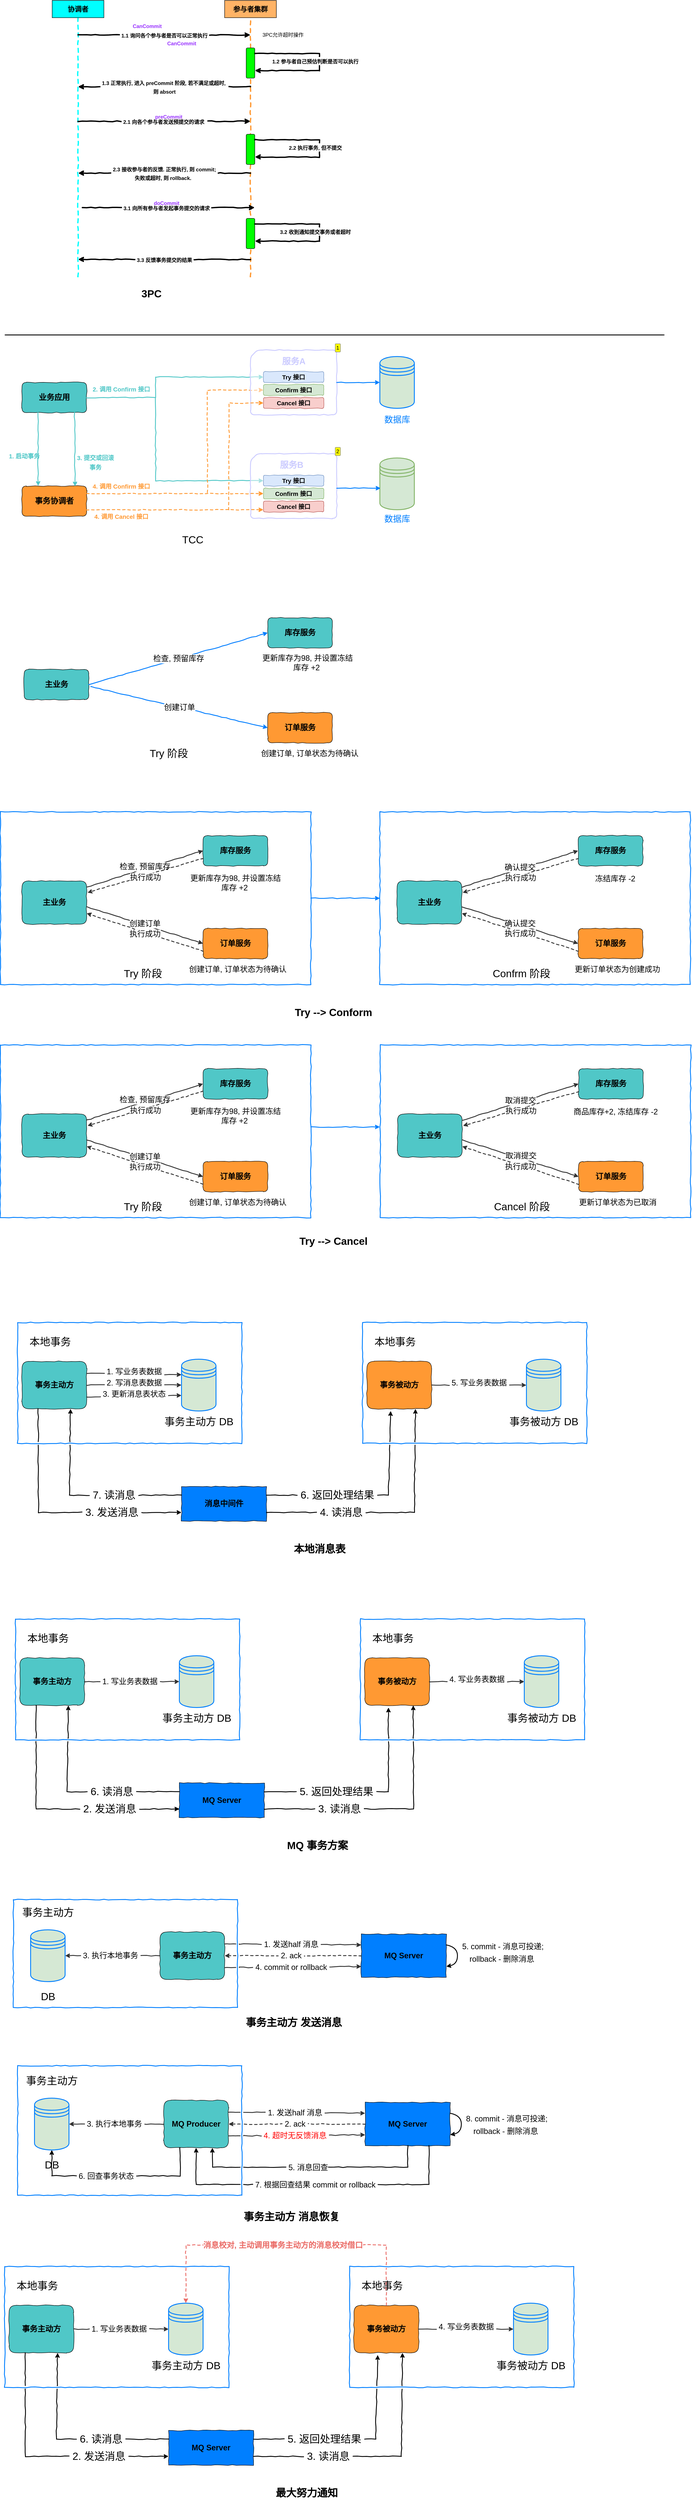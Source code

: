 <mxfile version="16.4.6" type="github">
  <diagram id="8NPvuT-ZTqcMZQu6F27M" name="第 1 页">
    <mxGraphModel dx="2500" dy="936" grid="1" gridSize="10" guides="1" tooltips="1" connect="1" arrows="1" fold="1" page="1" pageScale="1" pageWidth="827" pageHeight="1169" math="0" shadow="0">
      <root>
        <mxCell id="0" />
        <mxCell id="1" parent="0" />
        <mxCell id="3hG3ktwHdd7RbcDjbh9i-1" value="" style="endArrow=none;dashed=1;html=1;rounded=0;fillColor=#d5e8d4;strokeColor=#00FFFF;strokeWidth=3;comic=1;entryX=0.5;entryY=1;entryDx=0;entryDy=0;" edge="1" parent="1" target="3hG3ktwHdd7RbcDjbh9i-2">
          <mxGeometry width="50" height="50" relative="1" as="geometry">
            <mxPoint x="180" y="760" as="sourcePoint" />
            <mxPoint x="179.5" y="190" as="targetPoint" />
          </mxGeometry>
        </mxCell>
        <mxCell id="3hG3ktwHdd7RbcDjbh9i-2" value="&lt;b&gt;&lt;font style=&quot;font-size: 16px&quot;&gt;协调者&lt;/font&gt;&lt;/b&gt;" style="rounded=0;whiteSpace=wrap;html=1;fillColor=#00FFFF;" vertex="1" parent="1">
          <mxGeometry x="120" y="120" width="120" height="40" as="geometry" />
        </mxCell>
        <mxCell id="3hG3ktwHdd7RbcDjbh9i-3" value="" style="endArrow=none;dashed=1;html=1;rounded=0;fillColor=#d5e8d4;strokeColor=#FF9933;strokeWidth=3;comic=1;entryX=0.5;entryY=1;entryDx=0;entryDy=0;startArrow=none;" edge="1" parent="1" source="3hG3ktwHdd7RbcDjbh9i-10" target="3hG3ktwHdd7RbcDjbh9i-4">
          <mxGeometry width="50" height="50" relative="1" as="geometry">
            <mxPoint x="580" y="720" as="sourcePoint" />
            <mxPoint x="269.5" y="210" as="targetPoint" />
          </mxGeometry>
        </mxCell>
        <mxCell id="3hG3ktwHdd7RbcDjbh9i-4" value="&lt;b&gt;&lt;font style=&quot;font-size: 16px&quot;&gt;参与者集群&lt;/font&gt;&lt;/b&gt;" style="rounded=0;whiteSpace=wrap;html=1;fillColor=#FFB366;" vertex="1" parent="1">
          <mxGeometry x="520" y="120" width="120" height="40" as="geometry" />
        </mxCell>
        <mxCell id="3hG3ktwHdd7RbcDjbh9i-5" value="" style="endArrow=classic;html=1;rounded=0;comic=1;fontSize=16;strokeWidth=3;" edge="1" parent="1">
          <mxGeometry relative="1" as="geometry">
            <mxPoint x="180" y="200" as="sourcePoint" />
            <mxPoint x="580" y="200" as="targetPoint" />
          </mxGeometry>
        </mxCell>
        <mxCell id="3hG3ktwHdd7RbcDjbh9i-6" value="&lt;font style=&quot;font-size: 12px&quot;&gt;&lt;b&gt;&amp;nbsp;1.1 询问各个参与者是否可以正常执行&amp;nbsp;&lt;/b&gt;&lt;/font&gt;" style="edgeLabel;resizable=0;html=1;align=center;verticalAlign=middle;fontSize=16;fillColor=#FFB366;" connectable="0" vertex="1" parent="3hG3ktwHdd7RbcDjbh9i-5">
          <mxGeometry relative="1" as="geometry" />
        </mxCell>
        <mxCell id="3hG3ktwHdd7RbcDjbh9i-7" value="&lt;b&gt;&lt;font color=&quot;#9933ff&quot;&gt;CanCommit&lt;/font&gt;&lt;/b&gt;" style="text;html=1;align=center;verticalAlign=middle;resizable=0;points=[];autosize=1;strokeColor=none;fillColor=none;fontSize=12;" vertex="1" parent="1">
          <mxGeometry x="300" y="170" width="80" height="20" as="geometry" />
        </mxCell>
        <mxCell id="3hG3ktwHdd7RbcDjbh9i-8" value="&lt;font color=&quot;#000000&quot;&gt;3PC允许超时操作&lt;/font&gt;" style="text;html=1;align=center;verticalAlign=middle;resizable=0;points=[];autosize=1;strokeColor=none;fillColor=none;fontSize=12;fontColor=#0000FF;" vertex="1" parent="1">
          <mxGeometry x="600" y="190" width="110" height="20" as="geometry" />
        </mxCell>
        <mxCell id="3hG3ktwHdd7RbcDjbh9i-9" value="&lt;b&gt;&lt;font color=&quot;#9933ff&quot;&gt;CanCommit&lt;/font&gt;&lt;/b&gt;" style="text;html=1;align=center;verticalAlign=middle;resizable=0;points=[];autosize=1;strokeColor=none;fillColor=none;fontSize=12;" vertex="1" parent="1">
          <mxGeometry x="380" y="210" width="80" height="20" as="geometry" />
        </mxCell>
        <mxCell id="3hG3ktwHdd7RbcDjbh9i-10" value="" style="rounded=1;whiteSpace=wrap;html=1;fontSize=12;fontColor=#000000;fillColor=#00FF00;direction=south;" vertex="1" parent="1">
          <mxGeometry x="570" y="230" width="20" height="70" as="geometry" />
        </mxCell>
        <mxCell id="3hG3ktwHdd7RbcDjbh9i-11" value="" style="endArrow=none;dashed=1;html=1;rounded=0;fillColor=#d5e8d4;strokeColor=#FF9933;strokeWidth=3;comic=1;entryX=1;entryY=0.5;entryDx=0;entryDy=0;" edge="1" parent="1" target="3hG3ktwHdd7RbcDjbh9i-10">
          <mxGeometry width="50" height="50" relative="1" as="geometry">
            <mxPoint x="580" y="760" as="sourcePoint" />
            <mxPoint x="550" y="340" as="targetPoint" />
          </mxGeometry>
        </mxCell>
        <mxCell id="3hG3ktwHdd7RbcDjbh9i-12" value="" style="endArrow=classic;html=1;rounded=0;comic=1;fontSize=12;fontColor=#000000;strokeColor=#000000;strokeWidth=3;entryX=0.75;entryY=0;entryDx=0;entryDy=0;" edge="1" parent="1" target="3hG3ktwHdd7RbcDjbh9i-10">
          <mxGeometry width="50" height="50" relative="1" as="geometry">
            <mxPoint x="590" y="243" as="sourcePoint" />
            <mxPoint x="460" y="410" as="targetPoint" />
            <Array as="points">
              <mxPoint x="740" y="243" />
              <mxPoint x="740" y="268" />
              <mxPoint x="740" y="283" />
            </Array>
          </mxGeometry>
        </mxCell>
        <mxCell id="3hG3ktwHdd7RbcDjbh9i-13" value="&lt;font style=&quot;font-size: 12px&quot;&gt;&lt;b&gt;1.2 参与者自己预估判断是否可以执行&lt;/b&gt;&lt;/font&gt;" style="edgeLabel;resizable=0;html=1;align=center;verticalAlign=middle;fontSize=16;fillColor=#FFB366;" connectable="0" vertex="1" parent="1">
          <mxGeometry x="730" y="260" as="geometry" />
        </mxCell>
        <mxCell id="3hG3ktwHdd7RbcDjbh9i-14" value="" style="endArrow=classic;html=1;rounded=0;comic=1;fontSize=16;strokeWidth=3;" edge="1" parent="1">
          <mxGeometry relative="1" as="geometry">
            <mxPoint x="580" y="320" as="sourcePoint" />
            <mxPoint x="180" y="320" as="targetPoint" />
          </mxGeometry>
        </mxCell>
        <mxCell id="3hG3ktwHdd7RbcDjbh9i-15" value="&lt;font style=&quot;font-size: 12px&quot;&gt;&lt;b&gt;&amp;nbsp;1.3 正常执行, 进入 preCommit 阶段, 若不满足或超时,&amp;nbsp;&amp;nbsp;&lt;br&gt;则 absort&lt;/b&gt;&lt;/font&gt;" style="edgeLabel;resizable=0;html=1;align=center;verticalAlign=middle;fontSize=16;fillColor=#FFB366;" connectable="0" vertex="1" parent="3hG3ktwHdd7RbcDjbh9i-14">
          <mxGeometry relative="1" as="geometry" />
        </mxCell>
        <mxCell id="3hG3ktwHdd7RbcDjbh9i-16" value="" style="endArrow=classic;html=1;rounded=0;comic=1;fontSize=16;strokeWidth=3;" edge="1" parent="1">
          <mxGeometry relative="1" as="geometry">
            <mxPoint x="180" y="400" as="sourcePoint" />
            <mxPoint x="580" y="400" as="targetPoint" />
          </mxGeometry>
        </mxCell>
        <mxCell id="3hG3ktwHdd7RbcDjbh9i-17" value="&lt;font style=&quot;font-size: 12px&quot;&gt;&lt;b&gt;&amp;nbsp;2.1 向各个参与者发送预提交的请求&amp;nbsp;&amp;nbsp;&lt;/b&gt;&lt;/font&gt;" style="edgeLabel;resizable=0;html=1;align=center;verticalAlign=middle;fontSize=16;fillColor=#FFB366;" connectable="0" vertex="1" parent="3hG3ktwHdd7RbcDjbh9i-16">
          <mxGeometry relative="1" as="geometry" />
        </mxCell>
        <mxCell id="3hG3ktwHdd7RbcDjbh9i-18" value="&lt;b&gt;&lt;font color=&quot;#9933ff&quot;&gt;preCommit&lt;/font&gt;&lt;/b&gt;" style="text;html=1;align=center;verticalAlign=middle;resizable=0;points=[];autosize=1;strokeColor=none;fillColor=none;fontSize=12;" vertex="1" parent="1">
          <mxGeometry x="350" y="380" width="80" height="20" as="geometry" />
        </mxCell>
        <mxCell id="3hG3ktwHdd7RbcDjbh9i-19" value="" style="rounded=1;whiteSpace=wrap;html=1;fontSize=12;fontColor=#000000;fillColor=#00FF00;direction=south;" vertex="1" parent="1">
          <mxGeometry x="570" y="430" width="20" height="70" as="geometry" />
        </mxCell>
        <mxCell id="3hG3ktwHdd7RbcDjbh9i-20" value="" style="endArrow=classic;html=1;rounded=0;comic=1;fontSize=12;fontColor=#000000;strokeColor=#000000;strokeWidth=3;entryX=0.75;entryY=0;entryDx=0;entryDy=0;" edge="1" parent="1" target="3hG3ktwHdd7RbcDjbh9i-19">
          <mxGeometry width="50" height="50" relative="1" as="geometry">
            <mxPoint x="590" y="443" as="sourcePoint" />
            <mxPoint x="460" y="610" as="targetPoint" />
            <Array as="points">
              <mxPoint x="740" y="443" />
              <mxPoint x="740" y="468" />
              <mxPoint x="740" y="483" />
            </Array>
          </mxGeometry>
        </mxCell>
        <mxCell id="3hG3ktwHdd7RbcDjbh9i-21" value="&lt;font style=&quot;font-size: 12px&quot;&gt;&lt;b&gt;2.2 执行事务, 但不提交&lt;/b&gt;&lt;/font&gt;" style="edgeLabel;resizable=0;html=1;align=center;verticalAlign=middle;fontSize=16;fillColor=#FFB366;" connectable="0" vertex="1" parent="1">
          <mxGeometry x="730" y="460" as="geometry" />
        </mxCell>
        <mxCell id="3hG3ktwHdd7RbcDjbh9i-22" value="" style="endArrow=classic;html=1;rounded=0;comic=1;fontSize=16;strokeWidth=3;" edge="1" parent="1">
          <mxGeometry relative="1" as="geometry">
            <mxPoint x="580" y="520" as="sourcePoint" />
            <mxPoint x="180" y="520" as="targetPoint" />
          </mxGeometry>
        </mxCell>
        <mxCell id="3hG3ktwHdd7RbcDjbh9i-23" value="&lt;span style=&quot;font-size: 12px&quot;&gt;&lt;b&gt;&amp;nbsp;2.3 接收参与者的反馈. 正常执行, 则 commit;&amp;nbsp;&lt;br&gt;失败或超时, 则 rollback.&amp;nbsp;&amp;nbsp;&lt;/b&gt;&lt;/span&gt;" style="edgeLabel;resizable=0;html=1;align=center;verticalAlign=middle;fontSize=16;fillColor=#FFB366;" connectable="0" vertex="1" parent="3hG3ktwHdd7RbcDjbh9i-22">
          <mxGeometry relative="1" as="geometry" />
        </mxCell>
        <mxCell id="3hG3ktwHdd7RbcDjbh9i-24" value="" style="endArrow=classic;html=1;rounded=0;comic=1;fontSize=16;strokeWidth=3;" edge="1" parent="1">
          <mxGeometry relative="1" as="geometry">
            <mxPoint x="190" y="600" as="sourcePoint" />
            <mxPoint x="590" y="600" as="targetPoint" />
          </mxGeometry>
        </mxCell>
        <mxCell id="3hG3ktwHdd7RbcDjbh9i-25" value="&lt;span style=&quot;font-size: 12px&quot;&gt;&lt;b&gt;&amp;nbsp;3.1 向所有参与者发起事务提交的请求&amp;nbsp;&lt;/b&gt;&lt;/span&gt;" style="edgeLabel;resizable=0;html=1;align=center;verticalAlign=middle;fontSize=16;fillColor=#FFB366;" connectable="0" vertex="1" parent="3hG3ktwHdd7RbcDjbh9i-24">
          <mxGeometry relative="1" as="geometry">
            <mxPoint x="-5" as="offset" />
          </mxGeometry>
        </mxCell>
        <mxCell id="3hG3ktwHdd7RbcDjbh9i-26" value="&lt;b&gt;&lt;font color=&quot;#9933ff&quot;&gt;doCommit&lt;/font&gt;&lt;/b&gt;" style="text;html=1;align=center;verticalAlign=middle;resizable=0;points=[];autosize=1;strokeColor=none;fillColor=none;fontSize=12;" vertex="1" parent="1">
          <mxGeometry x="350" y="580" width="70" height="20" as="geometry" />
        </mxCell>
        <mxCell id="3hG3ktwHdd7RbcDjbh9i-27" value="" style="rounded=1;whiteSpace=wrap;html=1;fontSize=12;fontColor=#000000;fillColor=#00FF00;direction=south;" vertex="1" parent="1">
          <mxGeometry x="570" y="625" width="20" height="70" as="geometry" />
        </mxCell>
        <mxCell id="3hG3ktwHdd7RbcDjbh9i-28" value="" style="endArrow=classic;html=1;rounded=0;comic=1;fontSize=12;fontColor=#000000;strokeColor=#000000;strokeWidth=3;entryX=0.75;entryY=0;entryDx=0;entryDy=0;" edge="1" parent="1" target="3hG3ktwHdd7RbcDjbh9i-27">
          <mxGeometry width="50" height="50" relative="1" as="geometry">
            <mxPoint x="590" y="638" as="sourcePoint" />
            <mxPoint x="460" y="805" as="targetPoint" />
            <Array as="points">
              <mxPoint x="740" y="638" />
              <mxPoint x="740" y="663" />
              <mxPoint x="740" y="678" />
            </Array>
          </mxGeometry>
        </mxCell>
        <mxCell id="3hG3ktwHdd7RbcDjbh9i-29" value="&lt;font style=&quot;font-size: 12px&quot;&gt;&lt;b&gt;3.2 收到通知提交事务或者超时&lt;/b&gt;&lt;/font&gt;" style="edgeLabel;resizable=0;html=1;align=center;verticalAlign=middle;fontSize=16;fillColor=#FFB366;" connectable="0" vertex="1" parent="1">
          <mxGeometry x="730" y="655" as="geometry" />
        </mxCell>
        <mxCell id="3hG3ktwHdd7RbcDjbh9i-30" value="" style="endArrow=classic;html=1;rounded=0;comic=1;fontSize=16;strokeWidth=3;" edge="1" parent="1">
          <mxGeometry relative="1" as="geometry">
            <mxPoint x="580" y="720" as="sourcePoint" />
            <mxPoint x="180" y="720" as="targetPoint" />
          </mxGeometry>
        </mxCell>
        <mxCell id="3hG3ktwHdd7RbcDjbh9i-31" value="&lt;span style=&quot;font-size: 12px&quot;&gt;&lt;b&gt;&amp;nbsp;3.3 反馈事务提交的结果&amp;nbsp;&lt;/b&gt;&lt;/span&gt;" style="edgeLabel;resizable=0;html=1;align=center;verticalAlign=middle;fontSize=16;fillColor=#FFB366;" connectable="0" vertex="1" parent="3hG3ktwHdd7RbcDjbh9i-30">
          <mxGeometry relative="1" as="geometry" />
        </mxCell>
        <mxCell id="3hG3ktwHdd7RbcDjbh9i-32" value="&lt;font style=&quot;font-size: 24px&quot;&gt;&lt;b&gt;3PC&lt;/b&gt;&lt;/font&gt;" style="text;html=1;align=center;verticalAlign=middle;resizable=0;points=[];autosize=1;strokeColor=none;fillColor=none;" vertex="1" parent="1">
          <mxGeometry x="320" y="790" width="60" height="20" as="geometry" />
        </mxCell>
        <mxCell id="3hG3ktwHdd7RbcDjbh9i-33" value="" style="line;strokeWidth=2;html=1;fontSize=24;" vertex="1" parent="1">
          <mxGeometry x="10" y="890" width="1530" height="10" as="geometry" />
        </mxCell>
        <mxCell id="3hG3ktwHdd7RbcDjbh9i-34" value="&lt;font style=&quot;font-size: 18px&quot;&gt;&lt;b&gt;业务应用&lt;/b&gt;&lt;/font&gt;" style="rounded=1;whiteSpace=wrap;html=1;comic=1;fillColor=#50C7C7;" vertex="1" parent="1">
          <mxGeometry x="50" y="1005" width="150" height="70" as="geometry" />
        </mxCell>
        <mxCell id="3hG3ktwHdd7RbcDjbh9i-35" value="&lt;b style=&quot;font-size: 18px&quot;&gt;事务协调者&lt;/b&gt;" style="rounded=1;whiteSpace=wrap;html=1;comic=1;fillColor=#FF9933;" vertex="1" parent="1">
          <mxGeometry x="50" y="1245" width="150" height="70" as="geometry" />
        </mxCell>
        <mxCell id="3hG3ktwHdd7RbcDjbh9i-36" value="" style="endArrow=classic;html=1;rounded=0;fontSize=18;exitX=0.25;exitY=1;exitDx=0;exitDy=0;entryX=0.25;entryY=0;entryDx=0;entryDy=0;strokeColor=#50C7C7;comic=1;strokeWidth=2;" edge="1" parent="1" source="3hG3ktwHdd7RbcDjbh9i-34" target="3hG3ktwHdd7RbcDjbh9i-35">
          <mxGeometry width="50" height="50" relative="1" as="geometry">
            <mxPoint x="390" y="1260" as="sourcePoint" />
            <mxPoint x="440" y="1210" as="targetPoint" />
          </mxGeometry>
        </mxCell>
        <mxCell id="3hG3ktwHdd7RbcDjbh9i-37" value="" style="endArrow=classic;html=1;rounded=0;fontSize=18;exitX=0.813;exitY=0.986;exitDx=0;exitDy=0;strokeColor=#50C7C7;comic=1;strokeWidth=2;exitPerimeter=0;entryX=0.82;entryY=0.014;entryDx=0;entryDy=0;entryPerimeter=0;" edge="1" parent="1" source="3hG3ktwHdd7RbcDjbh9i-34" target="3hG3ktwHdd7RbcDjbh9i-35">
          <mxGeometry width="50" height="50" relative="1" as="geometry">
            <mxPoint x="167.5" y="1090" as="sourcePoint" />
            <mxPoint x="242" y="1250" as="targetPoint" />
          </mxGeometry>
        </mxCell>
        <mxCell id="3hG3ktwHdd7RbcDjbh9i-38" value="&lt;font size=&quot;1&quot; color=&quot;#50c7c7&quot;&gt;&lt;b style=&quot;font-size: 14px&quot;&gt;1. 启动事务&lt;/b&gt;&lt;/font&gt;" style="text;html=1;align=center;verticalAlign=middle;resizable=0;points=[];autosize=1;strokeColor=none;fillColor=none;fontSize=18;" vertex="1" parent="1">
          <mxGeometry x="10" y="1160" width="90" height="30" as="geometry" />
        </mxCell>
        <mxCell id="3hG3ktwHdd7RbcDjbh9i-39" value="&lt;font size=&quot;1&quot; color=&quot;#50c7c7&quot;&gt;&lt;b style=&quot;font-size: 14px&quot;&gt;3. 提交或回滚&lt;br&gt;事务&lt;/b&gt;&lt;/font&gt;" style="text;html=1;align=center;verticalAlign=middle;resizable=0;points=[];autosize=1;strokeColor=none;fillColor=none;fontSize=18;" vertex="1" parent="1">
          <mxGeometry x="170" y="1160" width="100" height="60" as="geometry" />
        </mxCell>
        <mxCell id="3hG3ktwHdd7RbcDjbh9i-40" value="" style="edgeStyle=elbowEdgeStyle;elbow=horizontal;endArrow=classic;html=1;rounded=0;comic=1;fontSize=14;fontColor=#50C7C7;strokeColor=#50C7C7;strokeWidth=2;exitX=1;exitY=0.5;exitDx=0;exitDy=0;entryX=0;entryY=0.5;entryDx=0;entryDy=0;" edge="1" parent="1" source="3hG3ktwHdd7RbcDjbh9i-34" target="3hG3ktwHdd7RbcDjbh9i-44">
          <mxGeometry width="50" height="50" relative="1" as="geometry">
            <mxPoint x="460" y="1085" as="sourcePoint" />
            <mxPoint x="550" y="1020" as="targetPoint" />
            <Array as="points">
              <mxPoint x="360" y="1030" />
              <mxPoint x="360" y="1045" />
              <mxPoint x="560" y="1140" />
            </Array>
          </mxGeometry>
        </mxCell>
        <mxCell id="3hG3ktwHdd7RbcDjbh9i-41" value="" style="endArrow=classic;html=1;rounded=0;comic=1;fontSize=14;fontColor=#50C7C7;strokeColor=#50C7C7;strokeWidth=2;" edge="1" parent="1" target="3hG3ktwHdd7RbcDjbh9i-49">
          <mxGeometry width="50" height="50" relative="1" as="geometry">
            <mxPoint x="360" y="1040" as="sourcePoint" />
            <mxPoint x="480" y="1160" as="targetPoint" />
            <Array as="points">
              <mxPoint x="360" y="1233" />
            </Array>
          </mxGeometry>
        </mxCell>
        <mxCell id="3hG3ktwHdd7RbcDjbh9i-42" value="" style="endArrow=classic;html=1;rounded=0;comic=1;fontSize=14;fontColor=#50C7C7;strokeColor=#FF9933;strokeWidth=2;dashed=1;entryX=0;entryY=0.5;entryDx=0;entryDy=0;" edge="1" parent="1" target="3hG3ktwHdd7RbcDjbh9i-45">
          <mxGeometry width="50" height="50" relative="1" as="geometry">
            <mxPoint x="480" y="1260" as="sourcePoint" />
            <mxPoint x="560" y="1157.5" as="targetPoint" />
            <Array as="points">
              <mxPoint x="480" y="1023" />
            </Array>
          </mxGeometry>
        </mxCell>
        <mxCell id="3hG3ktwHdd7RbcDjbh9i-43" value="" style="shape=card;whiteSpace=wrap;html=1;fillColor=default;align=left;size=16;deletable=1;expand=1;comic=1;noLabel=0;enumerate=1;rounded=1;fontSize=14;fontColor=#50C7C7;strokeWidth=2;strokeColor=#CCCCFF;fillOpacity=50;strokeOpacity=100;overflow=visible;" vertex="1" parent="1">
          <mxGeometry x="580" y="930" width="200" height="150" as="geometry" />
        </mxCell>
        <mxCell id="3hG3ktwHdd7RbcDjbh9i-44" value="&lt;b&gt;Try 接口&lt;/b&gt;" style="rounded=1;whiteSpace=wrap;html=1;comic=1;fontSize=14;fillColor=#dae8fc;strokeColor=#6c8ebf;" vertex="1" parent="1">
          <mxGeometry x="610" y="980" width="140" height="25" as="geometry" />
        </mxCell>
        <mxCell id="3hG3ktwHdd7RbcDjbh9i-45" value="&lt;b&gt;Confirm 接口&lt;/b&gt;" style="rounded=1;whiteSpace=wrap;html=1;comic=1;fontSize=14;fillColor=#d5e8d4;strokeColor=#82b366;" vertex="1" parent="1">
          <mxGeometry x="610" y="1010" width="140" height="25" as="geometry" />
        </mxCell>
        <mxCell id="3hG3ktwHdd7RbcDjbh9i-46" value="&lt;b&gt;Cancel 接口&lt;/b&gt;" style="rounded=1;whiteSpace=wrap;html=1;comic=1;fontSize=14;fillColor=#f8cecc;strokeColor=#b85450;" vertex="1" parent="1">
          <mxGeometry x="610" y="1040" width="140" height="25" as="geometry" />
        </mxCell>
        <mxCell id="3hG3ktwHdd7RbcDjbh9i-47" value="&lt;font color=&quot;#ccccff&quot; size=&quot;1&quot;&gt;&lt;b style=&quot;font-size: 20px&quot;&gt;服务A&lt;/b&gt;&lt;/font&gt;" style="text;html=1;align=center;verticalAlign=middle;resizable=0;points=[];autosize=1;strokeColor=none;fillColor=none;fontSize=14;fontColor=#50C7C7;" vertex="1" parent="1">
          <mxGeometry x="645" y="940" width="70" height="30" as="geometry" />
        </mxCell>
        <mxCell id="3hG3ktwHdd7RbcDjbh9i-48" value="" style="shape=card;whiteSpace=wrap;html=1;fillColor=#FFFFFF;align=left;size=16;deletable=1;expand=1;comic=1;noLabel=0;enumerate=1;rounded=1;fontSize=14;fontColor=#50C7C7;strokeWidth=2;strokeColor=#CCCCFF;fillOpacity=50;" vertex="1" parent="1">
          <mxGeometry x="580" y="1170" width="200" height="150" as="geometry" />
        </mxCell>
        <mxCell id="3hG3ktwHdd7RbcDjbh9i-49" value="&lt;b&gt;Try 接口&lt;/b&gt;" style="rounded=1;whiteSpace=wrap;html=1;comic=1;fontSize=14;fillColor=#dae8fc;strokeColor=#6c8ebf;" vertex="1" parent="1">
          <mxGeometry x="610" y="1220" width="140" height="25" as="geometry" />
        </mxCell>
        <mxCell id="3hG3ktwHdd7RbcDjbh9i-50" value="&lt;b&gt;Confirm 接口&lt;/b&gt;" style="rounded=1;whiteSpace=wrap;html=1;comic=1;fontSize=14;fillColor=#d5e8d4;strokeColor=#82b366;" vertex="1" parent="1">
          <mxGeometry x="610" y="1250" width="140" height="25" as="geometry" />
        </mxCell>
        <mxCell id="3hG3ktwHdd7RbcDjbh9i-51" value="&lt;b&gt;Cancel 接口&lt;/b&gt;" style="rounded=1;whiteSpace=wrap;html=1;comic=1;fontSize=14;fillColor=#f8cecc;strokeColor=#b85450;" vertex="1" parent="1">
          <mxGeometry x="610" y="1280" width="140" height="25" as="geometry" />
        </mxCell>
        <mxCell id="3hG3ktwHdd7RbcDjbh9i-52" value="&lt;font color=&quot;#ccccff&quot; size=&quot;1&quot;&gt;&lt;b style=&quot;font-size: 20px&quot;&gt;服务B&lt;/b&gt;&lt;/font&gt;" style="text;html=1;align=center;verticalAlign=middle;resizable=0;points=[];autosize=1;strokeColor=none;fillColor=none;fontSize=14;fontColor=#50C7C7;" vertex="1" parent="1">
          <mxGeometry x="640" y="1180" width="70" height="30" as="geometry" />
        </mxCell>
        <mxCell id="3hG3ktwHdd7RbcDjbh9i-53" value="" style="endArrow=classic;html=1;rounded=0;comic=1;fontSize=14;fontColor=#50C7C7;strokeColor=#FF9933;strokeWidth=2;dashed=1;entryX=0;entryY=0.5;entryDx=0;entryDy=0;targetPerimeterSpacing=2;sourcePerimeterSpacing=2;jumpStyle=gap;" edge="1" parent="1" target="3hG3ktwHdd7RbcDjbh9i-46">
          <mxGeometry width="50" height="50" relative="1" as="geometry">
            <mxPoint x="530" y="1300" as="sourcePoint" />
            <mxPoint x="620" y="1032.5" as="targetPoint" />
            <Array as="points">
              <mxPoint x="530" y="1053" />
            </Array>
          </mxGeometry>
        </mxCell>
        <mxCell id="3hG3ktwHdd7RbcDjbh9i-54" value="&lt;font size=&quot;1&quot; color=&quot;#50c7c7&quot;&gt;&lt;b style=&quot;font-size: 14px&quot;&gt;2. 调用 Confirm 接口&lt;/b&gt;&lt;/font&gt;" style="text;html=1;align=center;verticalAlign=middle;resizable=0;points=[];autosize=1;strokeColor=none;fillColor=none;fontSize=18;" vertex="1" parent="1">
          <mxGeometry x="205" y="1005" width="150" height="30" as="geometry" />
        </mxCell>
        <mxCell id="3hG3ktwHdd7RbcDjbh9i-55" value="" style="endArrow=classic;html=1;rounded=0;dashed=1;comic=1;fontSize=20;fontColor=#FF33FF;sourcePerimeterSpacing=2;targetPerimeterSpacing=2;strokeColor=#FF9933;strokeWidth=2;jumpStyle=gap;exitX=1;exitY=0.25;exitDx=0;exitDy=0;entryX=0;entryY=0.5;entryDx=0;entryDy=0;" edge="1" parent="1" source="3hG3ktwHdd7RbcDjbh9i-35" target="3hG3ktwHdd7RbcDjbh9i-50">
          <mxGeometry width="50" height="50" relative="1" as="geometry">
            <mxPoint x="370" y="1260" as="sourcePoint" />
            <mxPoint x="420" y="1210" as="targetPoint" />
          </mxGeometry>
        </mxCell>
        <mxCell id="3hG3ktwHdd7RbcDjbh9i-56" value="" style="endArrow=classic;html=1;rounded=0;dashed=1;comic=1;fontSize=20;fontColor=#FF33FF;sourcePerimeterSpacing=2;targetPerimeterSpacing=2;strokeColor=#FF9933;strokeWidth=2;jumpStyle=gap;exitX=1;exitY=0.25;exitDx=0;exitDy=0;entryX=0;entryY=0.5;entryDx=0;entryDy=0;" edge="1" parent="1">
          <mxGeometry width="50" height="50" relative="1" as="geometry">
            <mxPoint x="200" y="1300" as="sourcePoint" />
            <mxPoint x="610" y="1300" as="targetPoint" />
          </mxGeometry>
        </mxCell>
        <mxCell id="3hG3ktwHdd7RbcDjbh9i-57" value="&lt;font size=&quot;1&quot; color=&quot;#ff9933&quot;&gt;&lt;b style=&quot;font-size: 14px&quot;&gt;4. 调用 Confirm 接口&lt;/b&gt;&lt;/font&gt;" style="text;html=1;align=center;verticalAlign=middle;resizable=0;points=[];autosize=1;strokeColor=none;fillColor=none;fontSize=18;" vertex="1" parent="1">
          <mxGeometry x="205" y="1230" width="150" height="30" as="geometry" />
        </mxCell>
        <mxCell id="3hG3ktwHdd7RbcDjbh9i-58" value="&lt;font size=&quot;1&quot; color=&quot;#ff9933&quot;&gt;&lt;b style=&quot;font-size: 14px&quot;&gt;4. 调用 Cancel 接口&lt;/b&gt;&lt;/font&gt;" style="text;html=1;align=center;verticalAlign=middle;resizable=0;points=[];autosize=1;strokeColor=none;fillColor=none;fontSize=18;" vertex="1" parent="1">
          <mxGeometry x="210" y="1300" width="140" height="30" as="geometry" />
        </mxCell>
        <mxCell id="3hG3ktwHdd7RbcDjbh9i-59" value="" style="shape=datastore;whiteSpace=wrap;html=1;rounded=1;comic=0;fontSize=20;strokeColor=#007FFF;strokeWidth=2;fillColor=#d5e8d4;" vertex="1" parent="1">
          <mxGeometry x="880" y="945" width="80" height="120" as="geometry" />
        </mxCell>
        <mxCell id="3hG3ktwHdd7RbcDjbh9i-60" value="" style="shape=datastore;whiteSpace=wrap;html=1;rounded=1;comic=0;fontSize=20;strokeColor=#82b366;strokeWidth=2;fillColor=#d5e8d4;" vertex="1" parent="1">
          <mxGeometry x="880" y="1180" width="80" height="120" as="geometry" />
        </mxCell>
        <mxCell id="3hG3ktwHdd7RbcDjbh9i-61" value="" style="endArrow=classic;html=1;rounded=0;comic=1;fontSize=20;fontColor=#FF9933;sourcePerimeterSpacing=2;targetPerimeterSpacing=2;strokeColor=#007FFF;strokeWidth=2;jumpStyle=gap;exitX=1;exitY=0.5;exitDx=0;exitDy=0;exitPerimeter=0;entryX=0;entryY=0.5;entryDx=0;entryDy=0;" edge="1" parent="1" source="3hG3ktwHdd7RbcDjbh9i-43" target="3hG3ktwHdd7RbcDjbh9i-59">
          <mxGeometry width="50" height="50" relative="1" as="geometry">
            <mxPoint x="510" y="1120" as="sourcePoint" />
            <mxPoint x="560" y="1070" as="targetPoint" />
          </mxGeometry>
        </mxCell>
        <mxCell id="3hG3ktwHdd7RbcDjbh9i-62" value="" style="endArrow=classic;html=1;rounded=0;comic=1;fontSize=20;fontColor=#FF9933;sourcePerimeterSpacing=2;targetPerimeterSpacing=2;strokeColor=#007FFF;strokeWidth=2;jumpStyle=gap;entryX=0.02;entryY=0.584;entryDx=0;entryDy=0;entryPerimeter=0;" edge="1" parent="1" target="3hG3ktwHdd7RbcDjbh9i-60">
          <mxGeometry width="50" height="50" relative="1" as="geometry">
            <mxPoint x="780" y="1250" as="sourcePoint" />
            <mxPoint x="850" y="1410" as="targetPoint" />
          </mxGeometry>
        </mxCell>
        <mxCell id="3hG3ktwHdd7RbcDjbh9i-63" value="&lt;font color=&quot;#007fff&quot;&gt;数据库&lt;/font&gt;" style="text;html=1;align=center;verticalAlign=middle;resizable=0;points=[];autosize=1;strokeColor=none;fillColor=none;fontSize=20;fontColor=#FF9933;" vertex="1" parent="1">
          <mxGeometry x="880" y="1075" width="80" height="30" as="geometry" />
        </mxCell>
        <mxCell id="3hG3ktwHdd7RbcDjbh9i-64" value="&lt;font color=&quot;#007fff&quot;&gt;数据库&lt;/font&gt;" style="text;html=1;align=center;verticalAlign=middle;resizable=0;points=[];autosize=1;strokeColor=none;fillColor=none;fontSize=20;fontColor=#FF9933;" vertex="1" parent="1">
          <mxGeometry x="880" y="1305" width="80" height="30" as="geometry" />
        </mxCell>
        <mxCell id="3hG3ktwHdd7RbcDjbh9i-65" value="&lt;font color=&quot;#000000&quot; size=&quot;1&quot;&gt;&lt;span style=&quot;font-size: 24px&quot;&gt;TCC&amp;nbsp;&lt;/span&gt;&lt;/font&gt;" style="text;html=1;align=center;verticalAlign=middle;resizable=0;points=[];autosize=1;strokeColor=none;fillColor=none;fontSize=20;fontColor=#007FFF;" vertex="1" parent="1">
          <mxGeometry x="414" y="1355" width="70" height="30" as="geometry" />
        </mxCell>
        <mxCell id="3hG3ktwHdd7RbcDjbh9i-66" value="&lt;font style=&quot;font-size: 18px&quot;&gt;&lt;b&gt;主业务&lt;/b&gt;&lt;/font&gt;" style="rounded=1;whiteSpace=wrap;html=1;comic=1;fillColor=#50C7C7;" vertex="1" parent="1">
          <mxGeometry x="55" y="1670" width="150" height="70" as="geometry" />
        </mxCell>
        <mxCell id="3hG3ktwHdd7RbcDjbh9i-67" value="&lt;font style=&quot;font-size: 18px&quot;&gt;&lt;b&gt;库存服务&lt;/b&gt;&lt;/font&gt;" style="rounded=1;whiteSpace=wrap;html=1;comic=1;fillColor=#50C7C7;" vertex="1" parent="1">
          <mxGeometry x="620" y="1550" width="150" height="70" as="geometry" />
        </mxCell>
        <mxCell id="3hG3ktwHdd7RbcDjbh9i-68" value="&lt;b style=&quot;font-size: 18px&quot;&gt;订单服务&lt;/b&gt;" style="rounded=1;whiteSpace=wrap;html=1;comic=1;fillColor=#FF9933;" vertex="1" parent="1">
          <mxGeometry x="620" y="1770" width="150" height="70" as="geometry" />
        </mxCell>
        <mxCell id="3hG3ktwHdd7RbcDjbh9i-69" value="" style="endArrow=classic;html=1;rounded=0;comic=1;fontSize=24;fontColor=#000000;sourcePerimeterSpacing=2;targetPerimeterSpacing=2;strokeColor=#007FFF;strokeWidth=2;jumpStyle=gap;exitX=1;exitY=0.5;exitDx=0;exitDy=0;entryX=0;entryY=0.5;entryDx=0;entryDy=0;" edge="1" parent="1" source="3hG3ktwHdd7RbcDjbh9i-66" target="3hG3ktwHdd7RbcDjbh9i-67">
          <mxGeometry relative="1" as="geometry">
            <mxPoint x="540" y="1610" as="sourcePoint" />
            <mxPoint x="640" y="1610" as="targetPoint" />
          </mxGeometry>
        </mxCell>
        <mxCell id="3hG3ktwHdd7RbcDjbh9i-70" value="检查, 预留库存" style="edgeLabel;resizable=0;html=1;align=center;verticalAlign=middle;rounded=1;comic=0;fontSize=18;fontColor=#000000;strokeColor=#007FFF;strokeWidth=2;fillColor=#FFCCCC;" connectable="0" vertex="1" parent="3hG3ktwHdd7RbcDjbh9i-69">
          <mxGeometry relative="1" as="geometry" />
        </mxCell>
        <mxCell id="3hG3ktwHdd7RbcDjbh9i-71" value="" style="endArrow=classic;html=1;rounded=0;comic=1;fontSize=24;fontColor=#000000;sourcePerimeterSpacing=2;targetPerimeterSpacing=2;strokeColor=#007FFF;strokeWidth=2;jumpStyle=gap;entryX=0;entryY=0.5;entryDx=0;entryDy=0;" edge="1" parent="1" target="3hG3ktwHdd7RbcDjbh9i-68">
          <mxGeometry relative="1" as="geometry">
            <mxPoint x="210" y="1710" as="sourcePoint" />
            <mxPoint x="630" y="1595" as="targetPoint" />
          </mxGeometry>
        </mxCell>
        <mxCell id="3hG3ktwHdd7RbcDjbh9i-72" value="创建订单" style="edgeLabel;resizable=0;html=1;align=center;verticalAlign=middle;rounded=1;comic=0;fontSize=18;fontColor=#000000;strokeColor=#007FFF;strokeWidth=2;fillColor=#FFCCCC;" connectable="0" vertex="1" parent="3hG3ktwHdd7RbcDjbh9i-71">
          <mxGeometry relative="1" as="geometry" />
        </mxCell>
        <mxCell id="3hG3ktwHdd7RbcDjbh9i-73" value="更新库存为98, 并设置冻结&lt;br&gt;库存 +2&amp;nbsp;" style="text;html=1;align=center;verticalAlign=middle;resizable=0;points=[];autosize=1;strokeColor=none;fillColor=none;fontSize=18;fontColor=#000000;" vertex="1" parent="1">
          <mxGeometry x="597" y="1630" width="230" height="50" as="geometry" />
        </mxCell>
        <mxCell id="3hG3ktwHdd7RbcDjbh9i-74" value="创建订单, 订单状态为待确认" style="text;html=1;align=center;verticalAlign=middle;resizable=0;points=[];autosize=1;strokeColor=none;fillColor=none;fontSize=18;fontColor=#000000;" vertex="1" parent="1">
          <mxGeometry x="597" y="1850" width="240" height="30" as="geometry" />
        </mxCell>
        <mxCell id="3hG3ktwHdd7RbcDjbh9i-75" value="&lt;font style=&quot;font-size: 24px&quot;&gt;Try 阶段&lt;/font&gt;" style="text;html=1;align=center;verticalAlign=middle;resizable=0;points=[];autosize=1;strokeColor=none;fillColor=none;fontSize=18;fontColor=#000000;" vertex="1" parent="1">
          <mxGeometry x="340" y="1850" width="100" height="30" as="geometry" />
        </mxCell>
        <mxCell id="3hG3ktwHdd7RbcDjbh9i-76" value="&lt;font style=&quot;font-size: 18px&quot;&gt;&lt;b&gt;主业务&lt;/b&gt;&lt;/font&gt;" style="rounded=1;whiteSpace=wrap;html=1;comic=1;fillColor=#50C7C7;" vertex="1" parent="1">
          <mxGeometry x="50" y="2160" width="150" height="100" as="geometry" />
        </mxCell>
        <mxCell id="3hG3ktwHdd7RbcDjbh9i-77" value="&lt;font style=&quot;font-size: 18px&quot;&gt;&lt;b&gt;库存服务&lt;/b&gt;&lt;/font&gt;" style="rounded=1;whiteSpace=wrap;html=1;comic=1;fillColor=#50C7C7;" vertex="1" parent="1">
          <mxGeometry x="470" y="2055" width="150" height="70" as="geometry" />
        </mxCell>
        <mxCell id="3hG3ktwHdd7RbcDjbh9i-78" value="&lt;b style=&quot;font-size: 18px&quot;&gt;订单服务&lt;/b&gt;" style="rounded=1;whiteSpace=wrap;html=1;comic=1;fillColor=#FF9933;" vertex="1" parent="1">
          <mxGeometry x="470" y="2270" width="150" height="70" as="geometry" />
        </mxCell>
        <mxCell id="3hG3ktwHdd7RbcDjbh9i-79" value="" style="endArrow=classic;html=1;rounded=0;comic=1;fontSize=24;fontColor=#000000;sourcePerimeterSpacing=2;targetPerimeterSpacing=2;strokeColor=#333333;strokeWidth=2;jumpStyle=gap;exitX=1;exitY=0.143;exitDx=0;exitDy=0;exitPerimeter=0;entryX=0;entryY=0.5;entryDx=0;entryDy=0;" edge="1" parent="1" source="3hG3ktwHdd7RbcDjbh9i-76" target="3hG3ktwHdd7RbcDjbh9i-77">
          <mxGeometry relative="1" as="geometry">
            <mxPoint x="555" y="2120" as="sourcePoint" />
            <mxPoint x="640" y="2090" as="targetPoint" />
          </mxGeometry>
        </mxCell>
        <mxCell id="3hG3ktwHdd7RbcDjbh9i-80" value="检查, 预留库存" style="edgeLabel;resizable=0;html=1;align=center;verticalAlign=middle;rounded=1;comic=0;fontSize=18;fontColor=#000000;strokeColor=#007FFF;strokeWidth=2;fillColor=#FFCCCC;" connectable="0" vertex="1" parent="3hG3ktwHdd7RbcDjbh9i-79">
          <mxGeometry relative="1" as="geometry">
            <mxPoint y="-5" as="offset" />
          </mxGeometry>
        </mxCell>
        <mxCell id="3hG3ktwHdd7RbcDjbh9i-81" value="" style="endArrow=classic;html=1;rounded=0;comic=1;fontSize=24;fontColor=#000000;sourcePerimeterSpacing=2;targetPerimeterSpacing=2;strokeColor=#333333;strokeWidth=2;jumpStyle=gap;entryX=0;entryY=0.5;entryDx=0;entryDy=0;" edge="1" parent="1" target="3hG3ktwHdd7RbcDjbh9i-78">
          <mxGeometry relative="1" as="geometry">
            <mxPoint x="200" y="2220" as="sourcePoint" />
            <mxPoint x="597" y="2580" as="targetPoint" />
          </mxGeometry>
        </mxCell>
        <mxCell id="3hG3ktwHdd7RbcDjbh9i-82" value="创建订单" style="edgeLabel;resizable=0;html=1;align=center;verticalAlign=middle;rounded=1;comic=0;fontSize=18;fontColor=#000000;strokeColor=#007FFF;strokeWidth=2;fillColor=#FFCCCC;" connectable="0" vertex="1" parent="3hG3ktwHdd7RbcDjbh9i-81">
          <mxGeometry relative="1" as="geometry">
            <mxPoint y="-4" as="offset" />
          </mxGeometry>
        </mxCell>
        <mxCell id="3hG3ktwHdd7RbcDjbh9i-83" value="更新库存为98, 并设置冻结&lt;br&gt;库存 +2&amp;nbsp;" style="text;html=1;align=center;verticalAlign=middle;resizable=0;points=[];autosize=1;strokeColor=none;fillColor=none;fontSize=18;fontColor=#000000;" vertex="1" parent="1">
          <mxGeometry x="430" y="2140" width="230" height="50" as="geometry" />
        </mxCell>
        <mxCell id="3hG3ktwHdd7RbcDjbh9i-84" value="创建订单, 订单状态为待确认" style="text;html=1;align=center;verticalAlign=middle;resizable=0;points=[];autosize=1;strokeColor=none;fillColor=none;fontSize=18;fontColor=#000000;" vertex="1" parent="1">
          <mxGeometry x="430" y="2350" width="240" height="30" as="geometry" />
        </mxCell>
        <mxCell id="3hG3ktwHdd7RbcDjbh9i-85" value="&lt;font style=&quot;font-size: 24px&quot;&gt;Try 阶段&lt;/font&gt;" style="text;html=1;align=center;verticalAlign=middle;resizable=0;points=[];autosize=1;strokeColor=none;fillColor=none;fontSize=18;fontColor=#000000;" vertex="1" parent="1">
          <mxGeometry x="280" y="2360" width="100" height="30" as="geometry" />
        </mxCell>
        <mxCell id="3hG3ktwHdd7RbcDjbh9i-86" value="" style="endArrow=classic;html=1;rounded=0;comic=1;fontSize=24;fontColor=#000000;sourcePerimeterSpacing=2;targetPerimeterSpacing=2;strokeColor=#333333;strokeWidth=2;jumpStyle=gap;exitX=0;exitY=0.75;exitDx=0;exitDy=0;dashed=1;entryX=1;entryY=0.75;entryDx=0;entryDy=0;" edge="1" parent="1" source="3hG3ktwHdd7RbcDjbh9i-78" target="3hG3ktwHdd7RbcDjbh9i-76">
          <mxGeometry relative="1" as="geometry">
            <mxPoint x="225.0" y="2470" as="sourcePoint" />
            <mxPoint x="220" y="2240" as="targetPoint" />
          </mxGeometry>
        </mxCell>
        <mxCell id="3hG3ktwHdd7RbcDjbh9i-87" value="执行成功" style="edgeLabel;resizable=0;html=1;align=center;verticalAlign=middle;rounded=1;comic=0;fontSize=18;fontColor=#000000;strokeColor=#007FFF;strokeWidth=2;fillColor=#FFCCCC;" connectable="0" vertex="1" parent="3hG3ktwHdd7RbcDjbh9i-86">
          <mxGeometry relative="1" as="geometry">
            <mxPoint y="4" as="offset" />
          </mxGeometry>
        </mxCell>
        <mxCell id="3hG3ktwHdd7RbcDjbh9i-88" value="" style="endArrow=classic;html=1;rounded=0;comic=1;fontSize=24;fontColor=#000000;sourcePerimeterSpacing=2;targetPerimeterSpacing=2;strokeColor=#333333;strokeWidth=2;jumpStyle=gap;dashed=1;exitX=0;exitY=0.75;exitDx=0;exitDy=0;" edge="1" parent="1" source="3hG3ktwHdd7RbcDjbh9i-77" target="3hG3ktwHdd7RbcDjbh9i-76">
          <mxGeometry relative="1" as="geometry">
            <mxPoint x="610" y="2640" as="sourcePoint" />
            <mxPoint x="330" y="2210" as="targetPoint" />
          </mxGeometry>
        </mxCell>
        <mxCell id="3hG3ktwHdd7RbcDjbh9i-89" value="执行成功" style="edgeLabel;resizable=0;html=1;align=center;verticalAlign=middle;rounded=1;comic=0;fontSize=18;fontColor=#000000;strokeColor=#007FFF;strokeWidth=2;fillColor=#FFCCCC;" connectable="0" vertex="1" parent="3hG3ktwHdd7RbcDjbh9i-88">
          <mxGeometry relative="1" as="geometry">
            <mxPoint y="4" as="offset" />
          </mxGeometry>
        </mxCell>
        <mxCell id="3hG3ktwHdd7RbcDjbh9i-90" value="&lt;font style=&quot;font-size: 18px&quot;&gt;&lt;b&gt;主业务&lt;/b&gt;&lt;/font&gt;" style="rounded=1;whiteSpace=wrap;html=1;comic=1;fillColor=#50C7C7;" vertex="1" parent="1">
          <mxGeometry x="920" y="2160" width="150" height="100" as="geometry" />
        </mxCell>
        <mxCell id="3hG3ktwHdd7RbcDjbh9i-91" value="&lt;font style=&quot;font-size: 18px&quot;&gt;&lt;b&gt;库存服务&lt;/b&gt;&lt;/font&gt;" style="rounded=1;whiteSpace=wrap;html=1;comic=1;fillColor=#50C7C7;" vertex="1" parent="1">
          <mxGeometry x="1340" y="2055" width="150" height="70" as="geometry" />
        </mxCell>
        <mxCell id="3hG3ktwHdd7RbcDjbh9i-92" value="&lt;b style=&quot;font-size: 18px&quot;&gt;订单服务&lt;/b&gt;" style="rounded=1;whiteSpace=wrap;html=1;comic=1;fillColor=#FF9933;" vertex="1" parent="1">
          <mxGeometry x="1340" y="2270" width="150" height="70" as="geometry" />
        </mxCell>
        <mxCell id="3hG3ktwHdd7RbcDjbh9i-93" value="" style="endArrow=classic;html=1;rounded=0;comic=1;fontSize=24;fontColor=#000000;sourcePerimeterSpacing=2;targetPerimeterSpacing=2;strokeColor=#333333;strokeWidth=2;jumpStyle=gap;exitX=1;exitY=0.143;exitDx=0;exitDy=0;exitPerimeter=0;entryX=0;entryY=0.5;entryDx=0;entryDy=0;" edge="1" parent="1" source="3hG3ktwHdd7RbcDjbh9i-90" target="3hG3ktwHdd7RbcDjbh9i-91">
          <mxGeometry relative="1" as="geometry">
            <mxPoint x="1425" y="2120" as="sourcePoint" />
            <mxPoint x="1510" y="2090" as="targetPoint" />
          </mxGeometry>
        </mxCell>
        <mxCell id="3hG3ktwHdd7RbcDjbh9i-94" value="确认提交" style="edgeLabel;resizable=0;html=1;align=center;verticalAlign=middle;rounded=1;comic=0;fontSize=18;fontColor=#000000;strokeColor=#007FFF;strokeWidth=2;fillColor=#FFCCCC;" connectable="0" vertex="1" parent="3hG3ktwHdd7RbcDjbh9i-93">
          <mxGeometry relative="1" as="geometry">
            <mxPoint y="-3" as="offset" />
          </mxGeometry>
        </mxCell>
        <mxCell id="3hG3ktwHdd7RbcDjbh9i-95" value="" style="endArrow=classic;html=1;rounded=0;comic=1;fontSize=24;fontColor=#000000;sourcePerimeterSpacing=2;targetPerimeterSpacing=2;strokeColor=#333333;strokeWidth=2;jumpStyle=gap;entryX=0;entryY=0.5;entryDx=0;entryDy=0;" edge="1" parent="1" target="3hG3ktwHdd7RbcDjbh9i-92">
          <mxGeometry relative="1" as="geometry">
            <mxPoint x="1070" y="2220" as="sourcePoint" />
            <mxPoint x="1467" y="2580" as="targetPoint" />
          </mxGeometry>
        </mxCell>
        <mxCell id="3hG3ktwHdd7RbcDjbh9i-96" value="确认提交" style="edgeLabel;resizable=0;html=1;align=center;verticalAlign=middle;rounded=1;comic=0;fontSize=18;fontColor=#000000;strokeColor=#007FFF;strokeWidth=2;fillColor=#FFCCCC;" connectable="0" vertex="1" parent="3hG3ktwHdd7RbcDjbh9i-95">
          <mxGeometry relative="1" as="geometry">
            <mxPoint y="-4" as="offset" />
          </mxGeometry>
        </mxCell>
        <mxCell id="3hG3ktwHdd7RbcDjbh9i-97" value="冻结库存 -2&amp;nbsp;" style="text;html=1;align=center;verticalAlign=middle;resizable=0;points=[];autosize=1;strokeColor=none;fillColor=none;fontSize=18;fontColor=#000000;" vertex="1" parent="1">
          <mxGeometry x="1373" y="2140" width="110" height="30" as="geometry" />
        </mxCell>
        <mxCell id="3hG3ktwHdd7RbcDjbh9i-98" value="更新订单状态为创建成功&amp;nbsp;" style="text;html=1;align=center;verticalAlign=middle;resizable=0;points=[];autosize=1;strokeColor=none;fillColor=none;fontSize=18;fontColor=#000000;" vertex="1" parent="1">
          <mxGeometry x="1323" y="2350" width="220" height="30" as="geometry" />
        </mxCell>
        <mxCell id="3hG3ktwHdd7RbcDjbh9i-99" value="&lt;font style=&quot;font-size: 24px&quot;&gt;Confrm 阶段&lt;/font&gt;" style="text;html=1;align=center;verticalAlign=middle;resizable=0;points=[];autosize=1;strokeColor=none;fillColor=none;fontSize=18;fontColor=#000000;" vertex="1" parent="1">
          <mxGeometry x="1133" y="2360" width="150" height="30" as="geometry" />
        </mxCell>
        <mxCell id="3hG3ktwHdd7RbcDjbh9i-100" value="" style="endArrow=classic;html=1;rounded=0;comic=1;fontSize=24;fontColor=#000000;sourcePerimeterSpacing=2;targetPerimeterSpacing=2;strokeColor=#333333;strokeWidth=2;jumpStyle=gap;exitX=0;exitY=0.75;exitDx=0;exitDy=0;dashed=1;entryX=1;entryY=0.75;entryDx=0;entryDy=0;" edge="1" parent="1" source="3hG3ktwHdd7RbcDjbh9i-92" target="3hG3ktwHdd7RbcDjbh9i-90">
          <mxGeometry relative="1" as="geometry">
            <mxPoint x="1095.0" y="2470" as="sourcePoint" />
            <mxPoint x="1090" y="2240" as="targetPoint" />
          </mxGeometry>
        </mxCell>
        <mxCell id="3hG3ktwHdd7RbcDjbh9i-101" value="执行成功" style="edgeLabel;resizable=0;html=1;align=center;verticalAlign=middle;rounded=1;comic=0;fontSize=18;fontColor=#000000;strokeColor=#007FFF;strokeWidth=2;fillColor=#FFCCCC;" connectable="0" vertex="1" parent="3hG3ktwHdd7RbcDjbh9i-100">
          <mxGeometry relative="1" as="geometry">
            <mxPoint y="3" as="offset" />
          </mxGeometry>
        </mxCell>
        <mxCell id="3hG3ktwHdd7RbcDjbh9i-102" value="" style="endArrow=classic;html=1;rounded=0;comic=1;fontSize=24;fontColor=#000000;sourcePerimeterSpacing=2;targetPerimeterSpacing=2;strokeColor=#333333;strokeWidth=2;jumpStyle=gap;dashed=1;exitX=0;exitY=0.75;exitDx=0;exitDy=0;" edge="1" parent="1" source="3hG3ktwHdd7RbcDjbh9i-91" target="3hG3ktwHdd7RbcDjbh9i-90">
          <mxGeometry relative="1" as="geometry">
            <mxPoint x="1480" y="2640" as="sourcePoint" />
            <mxPoint x="1200" y="2210" as="targetPoint" />
          </mxGeometry>
        </mxCell>
        <mxCell id="3hG3ktwHdd7RbcDjbh9i-103" value="执行成功" style="edgeLabel;resizable=0;html=1;align=center;verticalAlign=middle;rounded=1;comic=0;fontSize=18;fontColor=#000000;strokeColor=#007FFF;strokeWidth=2;fillColor=#FFCCCC;" connectable="0" vertex="1" parent="3hG3ktwHdd7RbcDjbh9i-102">
          <mxGeometry relative="1" as="geometry">
            <mxPoint y="5" as="offset" />
          </mxGeometry>
        </mxCell>
        <mxCell id="3hG3ktwHdd7RbcDjbh9i-104" value="" style="endArrow=none;html=1;rounded=0;comic=1;fontSize=24;fontColor=#000000;sourcePerimeterSpacing=2;targetPerimeterSpacing=2;strokeColor=#007FFF;strokeWidth=2;jumpStyle=gap;" edge="1" parent="1">
          <mxGeometry width="50" height="50" relative="1" as="geometry">
            <mxPoint y="2400" as="sourcePoint" />
            <mxPoint y="2400" as="targetPoint" />
            <Array as="points">
              <mxPoint y="2000" />
              <mxPoint x="720" y="2000" />
              <mxPoint x="720" y="2400" />
            </Array>
          </mxGeometry>
        </mxCell>
        <mxCell id="3hG3ktwHdd7RbcDjbh9i-105" value="" style="endArrow=none;html=1;rounded=0;comic=1;fontSize=24;fontColor=#000000;sourcePerimeterSpacing=2;targetPerimeterSpacing=2;strokeColor=#007FFF;strokeWidth=2;jumpStyle=gap;" edge="1" parent="1">
          <mxGeometry width="50" height="50" relative="1" as="geometry">
            <mxPoint x="880" y="2400" as="sourcePoint" />
            <mxPoint x="880" y="2400" as="targetPoint" />
            <Array as="points">
              <mxPoint x="880" y="2000" />
              <mxPoint x="1600" y="2000" />
              <mxPoint x="1600" y="2400" />
            </Array>
          </mxGeometry>
        </mxCell>
        <mxCell id="3hG3ktwHdd7RbcDjbh9i-106" value="&lt;font style=&quot;font-size: 18px&quot;&gt;&lt;b&gt;主业务&lt;/b&gt;&lt;/font&gt;" style="rounded=1;whiteSpace=wrap;html=1;comic=1;fillColor=#50C7C7;" vertex="1" parent="1">
          <mxGeometry x="921" y="2700" width="150" height="100" as="geometry" />
        </mxCell>
        <mxCell id="3hG3ktwHdd7RbcDjbh9i-107" value="&lt;font style=&quot;font-size: 18px&quot;&gt;&lt;b&gt;库存服务&lt;/b&gt;&lt;/font&gt;" style="rounded=1;whiteSpace=wrap;html=1;comic=1;fillColor=#50C7C7;" vertex="1" parent="1">
          <mxGeometry x="1341" y="2595" width="150" height="70" as="geometry" />
        </mxCell>
        <mxCell id="3hG3ktwHdd7RbcDjbh9i-108" value="&lt;b style=&quot;font-size: 18px&quot;&gt;订单服务&lt;/b&gt;" style="rounded=1;whiteSpace=wrap;html=1;comic=1;fillColor=#FF9933;" vertex="1" parent="1">
          <mxGeometry x="1341" y="2810" width="150" height="70" as="geometry" />
        </mxCell>
        <mxCell id="3hG3ktwHdd7RbcDjbh9i-109" value="" style="endArrow=classic;html=1;rounded=0;comic=1;fontSize=24;fontColor=#000000;sourcePerimeterSpacing=2;targetPerimeterSpacing=2;strokeColor=#333333;strokeWidth=2;jumpStyle=gap;exitX=1;exitY=0.143;exitDx=0;exitDy=0;exitPerimeter=0;entryX=0;entryY=0.5;entryDx=0;entryDy=0;" edge="1" parent="1" source="3hG3ktwHdd7RbcDjbh9i-106" target="3hG3ktwHdd7RbcDjbh9i-107">
          <mxGeometry relative="1" as="geometry">
            <mxPoint x="1426" y="2660" as="sourcePoint" />
            <mxPoint x="1511" y="2630" as="targetPoint" />
          </mxGeometry>
        </mxCell>
        <mxCell id="3hG3ktwHdd7RbcDjbh9i-110" value="取消提交" style="edgeLabel;resizable=0;html=1;align=center;verticalAlign=middle;rounded=1;comic=0;fontSize=18;fontColor=#000000;strokeColor=#007FFF;strokeWidth=2;fillColor=#FFCCCC;" connectable="0" vertex="1" parent="3hG3ktwHdd7RbcDjbh9i-109">
          <mxGeometry relative="1" as="geometry">
            <mxPoint y="-3" as="offset" />
          </mxGeometry>
        </mxCell>
        <mxCell id="3hG3ktwHdd7RbcDjbh9i-111" value="" style="endArrow=classic;html=1;rounded=0;comic=1;fontSize=24;fontColor=#000000;sourcePerimeterSpacing=2;targetPerimeterSpacing=2;strokeColor=#333333;strokeWidth=2;jumpStyle=gap;entryX=0;entryY=0.5;entryDx=0;entryDy=0;" edge="1" parent="1" target="3hG3ktwHdd7RbcDjbh9i-108">
          <mxGeometry relative="1" as="geometry">
            <mxPoint x="1071" y="2760" as="sourcePoint" />
            <mxPoint x="1468" y="3120" as="targetPoint" />
          </mxGeometry>
        </mxCell>
        <mxCell id="3hG3ktwHdd7RbcDjbh9i-112" value="取消提交" style="edgeLabel;resizable=0;html=1;align=center;verticalAlign=middle;rounded=1;comic=0;fontSize=18;fontColor=#000000;strokeColor=#007FFF;strokeWidth=2;fillColor=#FFCCCC;" connectable="0" vertex="1" parent="3hG3ktwHdd7RbcDjbh9i-111">
          <mxGeometry relative="1" as="geometry">
            <mxPoint x="1" y="-6" as="offset" />
          </mxGeometry>
        </mxCell>
        <mxCell id="3hG3ktwHdd7RbcDjbh9i-113" value="商品库存+2, 冻结库存 -2&amp;nbsp;" style="text;html=1;align=center;verticalAlign=middle;resizable=0;points=[];autosize=1;strokeColor=none;fillColor=none;fontSize=18;fontColor=#000000;" vertex="1" parent="1">
          <mxGeometry x="1319" y="2680" width="220" height="30" as="geometry" />
        </mxCell>
        <mxCell id="3hG3ktwHdd7RbcDjbh9i-114" value="更新订单状态为已取消&amp;nbsp;" style="text;html=1;align=center;verticalAlign=middle;resizable=0;points=[];autosize=1;strokeColor=none;fillColor=none;fontSize=18;fontColor=#000000;" vertex="1" parent="1">
          <mxGeometry x="1334" y="2890" width="200" height="30" as="geometry" />
        </mxCell>
        <mxCell id="3hG3ktwHdd7RbcDjbh9i-115" value="&lt;font style=&quot;font-size: 24px&quot;&gt;Cancel 阶段&lt;/font&gt;" style="text;html=1;align=center;verticalAlign=middle;resizable=0;points=[];autosize=1;strokeColor=none;fillColor=none;fontSize=18;fontColor=#000000;" vertex="1" parent="1">
          <mxGeometry x="1139" y="2900" width="140" height="30" as="geometry" />
        </mxCell>
        <mxCell id="3hG3ktwHdd7RbcDjbh9i-116" value="" style="endArrow=classic;html=1;rounded=0;comic=1;fontSize=24;fontColor=#000000;sourcePerimeterSpacing=2;targetPerimeterSpacing=2;strokeColor=#333333;strokeWidth=2;jumpStyle=gap;exitX=0;exitY=0.75;exitDx=0;exitDy=0;dashed=1;entryX=1;entryY=0.75;entryDx=0;entryDy=0;" edge="1" parent="1" source="3hG3ktwHdd7RbcDjbh9i-108" target="3hG3ktwHdd7RbcDjbh9i-106">
          <mxGeometry relative="1" as="geometry">
            <mxPoint x="1096.0" y="3010" as="sourcePoint" />
            <mxPoint x="1091" y="2780" as="targetPoint" />
          </mxGeometry>
        </mxCell>
        <mxCell id="3hG3ktwHdd7RbcDjbh9i-117" value="执行成功" style="edgeLabel;resizable=0;html=1;align=center;verticalAlign=middle;rounded=1;comic=0;fontSize=18;fontColor=#000000;strokeColor=#007FFF;strokeWidth=2;fillColor=#FFCCCC;" connectable="0" vertex="1" parent="3hG3ktwHdd7RbcDjbh9i-116">
          <mxGeometry relative="1" as="geometry">
            <mxPoint y="3" as="offset" />
          </mxGeometry>
        </mxCell>
        <mxCell id="3hG3ktwHdd7RbcDjbh9i-118" value="" style="endArrow=classic;html=1;rounded=0;comic=1;fontSize=24;fontColor=#000000;sourcePerimeterSpacing=2;targetPerimeterSpacing=2;strokeColor=#333333;strokeWidth=2;jumpStyle=gap;dashed=1;exitX=0;exitY=0.75;exitDx=0;exitDy=0;" edge="1" parent="1" source="3hG3ktwHdd7RbcDjbh9i-107" target="3hG3ktwHdd7RbcDjbh9i-106">
          <mxGeometry relative="1" as="geometry">
            <mxPoint x="1481" y="3180" as="sourcePoint" />
            <mxPoint x="1201" y="2750" as="targetPoint" />
          </mxGeometry>
        </mxCell>
        <mxCell id="3hG3ktwHdd7RbcDjbh9i-119" value="执行成功" style="edgeLabel;resizable=0;html=1;align=center;verticalAlign=middle;rounded=1;comic=0;fontSize=18;fontColor=#000000;strokeColor=#007FFF;strokeWidth=2;fillColor=#FFCCCC;" connectable="0" vertex="1" parent="3hG3ktwHdd7RbcDjbh9i-118">
          <mxGeometry relative="1" as="geometry">
            <mxPoint y="5" as="offset" />
          </mxGeometry>
        </mxCell>
        <mxCell id="3hG3ktwHdd7RbcDjbh9i-120" value="" style="endArrow=none;html=1;rounded=0;comic=1;fontSize=24;fontColor=#000000;sourcePerimeterSpacing=2;targetPerimeterSpacing=2;strokeColor=#007FFF;strokeWidth=2;jumpStyle=gap;" edge="1" parent="1">
          <mxGeometry width="50" height="50" relative="1" as="geometry">
            <mxPoint x="881" y="2940" as="sourcePoint" />
            <mxPoint x="881" y="2940" as="targetPoint" />
            <Array as="points">
              <mxPoint x="881" y="2540" />
              <mxPoint x="1601" y="2540" />
              <mxPoint x="1601" y="2940" />
            </Array>
          </mxGeometry>
        </mxCell>
        <mxCell id="3hG3ktwHdd7RbcDjbh9i-121" value="&lt;font style=&quot;font-size: 18px&quot;&gt;&lt;b&gt;主业务&lt;/b&gt;&lt;/font&gt;" style="rounded=1;whiteSpace=wrap;html=1;comic=1;fillColor=#50C7C7;" vertex="1" parent="1">
          <mxGeometry x="50" y="2700" width="150" height="100" as="geometry" />
        </mxCell>
        <mxCell id="3hG3ktwHdd7RbcDjbh9i-122" value="&lt;font style=&quot;font-size: 18px&quot;&gt;&lt;b&gt;库存服务&lt;/b&gt;&lt;/font&gt;" style="rounded=1;whiteSpace=wrap;html=1;comic=1;fillColor=#50C7C7;" vertex="1" parent="1">
          <mxGeometry x="470" y="2595" width="150" height="70" as="geometry" />
        </mxCell>
        <mxCell id="3hG3ktwHdd7RbcDjbh9i-123" value="&lt;b style=&quot;font-size: 18px&quot;&gt;订单服务&lt;/b&gt;" style="rounded=1;whiteSpace=wrap;html=1;comic=1;fillColor=#FF9933;" vertex="1" parent="1">
          <mxGeometry x="470" y="2810" width="150" height="70" as="geometry" />
        </mxCell>
        <mxCell id="3hG3ktwHdd7RbcDjbh9i-124" value="" style="endArrow=classic;html=1;rounded=0;comic=1;fontSize=24;fontColor=#000000;sourcePerimeterSpacing=2;targetPerimeterSpacing=2;strokeColor=#333333;strokeWidth=2;jumpStyle=gap;exitX=1;exitY=0.143;exitDx=0;exitDy=0;exitPerimeter=0;entryX=0;entryY=0.5;entryDx=0;entryDy=0;" edge="1" parent="1" source="3hG3ktwHdd7RbcDjbh9i-121" target="3hG3ktwHdd7RbcDjbh9i-122">
          <mxGeometry relative="1" as="geometry">
            <mxPoint x="555" y="2660" as="sourcePoint" />
            <mxPoint x="640" y="2630" as="targetPoint" />
          </mxGeometry>
        </mxCell>
        <mxCell id="3hG3ktwHdd7RbcDjbh9i-125" value="检查, 预留库存" style="edgeLabel;resizable=0;html=1;align=center;verticalAlign=middle;rounded=1;comic=0;fontSize=18;fontColor=#000000;strokeColor=#007FFF;strokeWidth=2;fillColor=#FFCCCC;" connectable="0" vertex="1" parent="3hG3ktwHdd7RbcDjbh9i-124">
          <mxGeometry relative="1" as="geometry">
            <mxPoint y="-5" as="offset" />
          </mxGeometry>
        </mxCell>
        <mxCell id="3hG3ktwHdd7RbcDjbh9i-126" value="" style="endArrow=classic;html=1;rounded=0;comic=1;fontSize=24;fontColor=#000000;sourcePerimeterSpacing=2;targetPerimeterSpacing=2;strokeColor=#333333;strokeWidth=2;jumpStyle=gap;entryX=0;entryY=0.5;entryDx=0;entryDy=0;" edge="1" parent="1" target="3hG3ktwHdd7RbcDjbh9i-123">
          <mxGeometry relative="1" as="geometry">
            <mxPoint x="200" y="2760" as="sourcePoint" />
            <mxPoint x="597" y="3120" as="targetPoint" />
          </mxGeometry>
        </mxCell>
        <mxCell id="3hG3ktwHdd7RbcDjbh9i-127" value="创建订单" style="edgeLabel;resizable=0;html=1;align=center;verticalAlign=middle;rounded=1;comic=0;fontSize=18;fontColor=#000000;strokeColor=#007FFF;strokeWidth=2;fillColor=#FFCCCC;" connectable="0" vertex="1" parent="3hG3ktwHdd7RbcDjbh9i-126">
          <mxGeometry relative="1" as="geometry">
            <mxPoint y="-4" as="offset" />
          </mxGeometry>
        </mxCell>
        <mxCell id="3hG3ktwHdd7RbcDjbh9i-128" value="更新库存为98, 并设置冻结&lt;br&gt;库存 +2&amp;nbsp;" style="text;html=1;align=center;verticalAlign=middle;resizable=0;points=[];autosize=1;strokeColor=none;fillColor=none;fontSize=18;fontColor=#000000;" vertex="1" parent="1">
          <mxGeometry x="430" y="2680" width="230" height="50" as="geometry" />
        </mxCell>
        <mxCell id="3hG3ktwHdd7RbcDjbh9i-129" value="创建订单, 订单状态为待确认" style="text;html=1;align=center;verticalAlign=middle;resizable=0;points=[];autosize=1;strokeColor=none;fillColor=none;fontSize=18;fontColor=#000000;" vertex="1" parent="1">
          <mxGeometry x="430" y="2890" width="240" height="30" as="geometry" />
        </mxCell>
        <mxCell id="3hG3ktwHdd7RbcDjbh9i-130" value="&lt;font style=&quot;font-size: 24px&quot;&gt;Try 阶段&lt;/font&gt;" style="text;html=1;align=center;verticalAlign=middle;resizable=0;points=[];autosize=1;strokeColor=none;fillColor=none;fontSize=18;fontColor=#000000;" vertex="1" parent="1">
          <mxGeometry x="280" y="2900" width="100" height="30" as="geometry" />
        </mxCell>
        <mxCell id="3hG3ktwHdd7RbcDjbh9i-131" value="" style="endArrow=classic;html=1;rounded=0;comic=1;fontSize=24;fontColor=#000000;sourcePerimeterSpacing=2;targetPerimeterSpacing=2;strokeColor=#333333;strokeWidth=2;jumpStyle=gap;exitX=0;exitY=0.75;exitDx=0;exitDy=0;dashed=1;entryX=1;entryY=0.75;entryDx=0;entryDy=0;" edge="1" parent="1" source="3hG3ktwHdd7RbcDjbh9i-123" target="3hG3ktwHdd7RbcDjbh9i-121">
          <mxGeometry relative="1" as="geometry">
            <mxPoint x="225.0" y="3010" as="sourcePoint" />
            <mxPoint x="220" y="2780" as="targetPoint" />
          </mxGeometry>
        </mxCell>
        <mxCell id="3hG3ktwHdd7RbcDjbh9i-132" value="执行成功" style="edgeLabel;resizable=0;html=1;align=center;verticalAlign=middle;rounded=1;comic=0;fontSize=18;fontColor=#000000;strokeColor=#007FFF;strokeWidth=2;fillColor=#FFCCCC;" connectable="0" vertex="1" parent="3hG3ktwHdd7RbcDjbh9i-131">
          <mxGeometry relative="1" as="geometry">
            <mxPoint y="4" as="offset" />
          </mxGeometry>
        </mxCell>
        <mxCell id="3hG3ktwHdd7RbcDjbh9i-133" value="" style="endArrow=classic;html=1;rounded=0;comic=1;fontSize=24;fontColor=#000000;sourcePerimeterSpacing=2;targetPerimeterSpacing=2;strokeColor=#333333;strokeWidth=2;jumpStyle=gap;dashed=1;exitX=0;exitY=0.75;exitDx=0;exitDy=0;" edge="1" parent="1" source="3hG3ktwHdd7RbcDjbh9i-122" target="3hG3ktwHdd7RbcDjbh9i-121">
          <mxGeometry relative="1" as="geometry">
            <mxPoint x="610" y="3180" as="sourcePoint" />
            <mxPoint x="330" y="2750" as="targetPoint" />
          </mxGeometry>
        </mxCell>
        <mxCell id="3hG3ktwHdd7RbcDjbh9i-134" value="执行成功" style="edgeLabel;resizable=0;html=1;align=center;verticalAlign=middle;rounded=1;comic=0;fontSize=18;fontColor=#000000;strokeColor=#007FFF;strokeWidth=2;fillColor=#FFCCCC;" connectable="0" vertex="1" parent="3hG3ktwHdd7RbcDjbh9i-133">
          <mxGeometry relative="1" as="geometry">
            <mxPoint y="4" as="offset" />
          </mxGeometry>
        </mxCell>
        <mxCell id="3hG3ktwHdd7RbcDjbh9i-135" value="" style="endArrow=none;html=1;rounded=0;comic=1;fontSize=24;fontColor=#000000;sourcePerimeterSpacing=2;targetPerimeterSpacing=2;strokeColor=#007FFF;strokeWidth=2;jumpStyle=gap;" edge="1" parent="1">
          <mxGeometry width="50" height="50" relative="1" as="geometry">
            <mxPoint y="2940" as="sourcePoint" />
            <mxPoint y="2940" as="targetPoint" />
            <Array as="points">
              <mxPoint y="2540" />
              <mxPoint x="720" y="2540" />
              <mxPoint x="720" y="2940" />
            </Array>
          </mxGeometry>
        </mxCell>
        <mxCell id="3hG3ktwHdd7RbcDjbh9i-136" value="&lt;b&gt;Try --&amp;gt; Conform&lt;/b&gt;" style="text;html=1;align=center;verticalAlign=middle;resizable=0;points=[];autosize=1;strokeColor=none;fillColor=none;fontSize=24;fontColor=#000000;" vertex="1" parent="1">
          <mxGeometry x="677" y="2450" width="190" height="30" as="geometry" />
        </mxCell>
        <mxCell id="3hG3ktwHdd7RbcDjbh9i-137" value="" style="endArrow=classic;html=1;rounded=0;comic=1;fontSize=24;fontColor=#000000;sourcePerimeterSpacing=2;targetPerimeterSpacing=2;strokeColor=#007FFF;strokeWidth=2;jumpStyle=gap;" edge="1" parent="1">
          <mxGeometry width="50" height="50" relative="1" as="geometry">
            <mxPoint x="720" y="2200" as="sourcePoint" />
            <mxPoint x="880" y="2200" as="targetPoint" />
          </mxGeometry>
        </mxCell>
        <mxCell id="3hG3ktwHdd7RbcDjbh9i-138" value="" style="endArrow=classic;html=1;rounded=0;comic=1;fontSize=24;fontColor=#000000;sourcePerimeterSpacing=2;targetPerimeterSpacing=2;strokeColor=#007FFF;strokeWidth=2;jumpStyle=gap;" edge="1" parent="1">
          <mxGeometry width="50" height="50" relative="1" as="geometry">
            <mxPoint x="720" y="2730" as="sourcePoint" />
            <mxPoint x="880" y="2730" as="targetPoint" />
          </mxGeometry>
        </mxCell>
        <mxCell id="3hG3ktwHdd7RbcDjbh9i-139" value="&lt;b&gt;Try --&amp;gt; Cancel&lt;/b&gt;" style="text;html=1;align=center;verticalAlign=middle;resizable=0;points=[];autosize=1;strokeColor=none;fillColor=none;fontSize=24;fontColor=#000000;" vertex="1" parent="1">
          <mxGeometry x="687" y="2980" width="170" height="30" as="geometry" />
        </mxCell>
        <mxCell id="3hG3ktwHdd7RbcDjbh9i-140" value="&lt;font style=&quot;font-size: 18px&quot;&gt;&lt;b&gt;事务主动方&lt;/b&gt;&lt;/font&gt;" style="rounded=1;whiteSpace=wrap;html=1;comic=1;fillColor=#50C7C7;" vertex="1" parent="1">
          <mxGeometry x="50" y="3273" width="150" height="110" as="geometry" />
        </mxCell>
        <mxCell id="3hG3ktwHdd7RbcDjbh9i-141" value="" style="shape=datastore;whiteSpace=wrap;html=1;rounded=1;comic=0;fontSize=20;strokeColor=#007FFF;strokeWidth=2;fillColor=#d5e8d4;" vertex="1" parent="1">
          <mxGeometry x="420" y="3268" width="80" height="120" as="geometry" />
        </mxCell>
        <mxCell id="3hG3ktwHdd7RbcDjbh9i-142" value="事务主动方 DB" style="text;html=1;align=center;verticalAlign=middle;resizable=0;points=[];autosize=1;strokeColor=none;fillColor=none;fontSize=24;fontColor=#000000;" vertex="1" parent="1">
          <mxGeometry x="370" y="3398" width="180" height="30" as="geometry" />
        </mxCell>
        <mxCell id="3hG3ktwHdd7RbcDjbh9i-143" value="" style="endArrow=classic;html=1;rounded=0;comic=1;fontSize=24;fontColor=#000000;sourcePerimeterSpacing=2;targetPerimeterSpacing=2;strokeColor=#333333;strokeWidth=2;jumpStyle=gap;exitX=1;exitY=0.25;exitDx=0;exitDy=0;entryX=0;entryY=0.3;entryDx=0;entryDy=0;" edge="1" parent="1" source="3hG3ktwHdd7RbcDjbh9i-140" target="3hG3ktwHdd7RbcDjbh9i-141">
          <mxGeometry relative="1" as="geometry">
            <mxPoint x="240" y="3217.3" as="sourcePoint" />
            <mxPoint x="510" y="3133" as="targetPoint" />
          </mxGeometry>
        </mxCell>
        <mxCell id="3hG3ktwHdd7RbcDjbh9i-144" value="&amp;nbsp;1. 写业务表数据&amp;nbsp;" style="edgeLabel;resizable=0;html=1;align=center;verticalAlign=middle;rounded=1;comic=0;fontSize=18;fontColor=#000000;strokeColor=#007FFF;strokeWidth=2;fillColor=#FFCCCC;" connectable="0" vertex="1" parent="3hG3ktwHdd7RbcDjbh9i-143">
          <mxGeometry relative="1" as="geometry">
            <mxPoint y="-5" as="offset" />
          </mxGeometry>
        </mxCell>
        <mxCell id="3hG3ktwHdd7RbcDjbh9i-145" value="" style="endArrow=classic;html=1;rounded=0;comic=1;fontSize=24;fontColor=#000000;sourcePerimeterSpacing=2;targetPerimeterSpacing=2;strokeColor=#333333;strokeWidth=2;jumpStyle=gap;exitX=1;exitY=0.5;exitDx=0;exitDy=0;entryX=0;entryY=0.5;entryDx=0;entryDy=0;" edge="1" parent="1" source="3hG3ktwHdd7RbcDjbh9i-140" target="3hG3ktwHdd7RbcDjbh9i-141">
          <mxGeometry relative="1" as="geometry">
            <mxPoint x="210" y="3554.5" as="sourcePoint" />
            <mxPoint x="424" y="3553.0" as="targetPoint" />
          </mxGeometry>
        </mxCell>
        <mxCell id="3hG3ktwHdd7RbcDjbh9i-146" value="&amp;nbsp;2. 写消息表数据&amp;nbsp;" style="edgeLabel;resizable=0;html=1;align=center;verticalAlign=middle;rounded=1;comic=0;fontSize=18;fontColor=#000000;strokeColor=#007FFF;strokeWidth=2;fillColor=#FFCCCC;" connectable="0" vertex="1" parent="3hG3ktwHdd7RbcDjbh9i-145">
          <mxGeometry relative="1" as="geometry">
            <mxPoint y="-5" as="offset" />
          </mxGeometry>
        </mxCell>
        <mxCell id="3hG3ktwHdd7RbcDjbh9i-147" value="" style="endArrow=classic;html=1;rounded=0;comic=1;fontSize=24;fontColor=#000000;sourcePerimeterSpacing=2;targetPerimeterSpacing=2;strokeColor=#333333;strokeWidth=2;jumpStyle=gap;exitX=1;exitY=0.75;exitDx=0;exitDy=0;entryX=0;entryY=0.7;entryDx=0;entryDy=0;" edge="1" parent="1" source="3hG3ktwHdd7RbcDjbh9i-140" target="3hG3ktwHdd7RbcDjbh9i-141">
          <mxGeometry relative="1" as="geometry">
            <mxPoint x="200" y="3514.5" as="sourcePoint" />
            <mxPoint x="414" y="3513.0" as="targetPoint" />
          </mxGeometry>
        </mxCell>
        <mxCell id="3hG3ktwHdd7RbcDjbh9i-148" value="&amp;nbsp;3. 更新消息表状态&amp;nbsp;" style="edgeLabel;resizable=0;html=1;align=center;verticalAlign=middle;rounded=1;comic=0;fontSize=18;fontColor=#000000;strokeColor=#007FFF;strokeWidth=2;fillColor=#FFCCCC;" connectable="0" vertex="1" parent="3hG3ktwHdd7RbcDjbh9i-147">
          <mxGeometry relative="1" as="geometry">
            <mxPoint y="-5" as="offset" />
          </mxGeometry>
        </mxCell>
        <mxCell id="3hG3ktwHdd7RbcDjbh9i-149" value="" style="endArrow=none;html=1;rounded=0;comic=1;fontSize=24;fontColor=#000000;sourcePerimeterSpacing=2;targetPerimeterSpacing=2;strokeColor=#007FFF;strokeWidth=2;jumpStyle=gap;" edge="1" parent="1">
          <mxGeometry width="50" height="50" relative="1" as="geometry">
            <mxPoint x="40" y="3463" as="sourcePoint" />
            <mxPoint x="40" y="3463" as="targetPoint" />
            <Array as="points">
              <mxPoint x="40" y="3183" />
              <mxPoint x="560" y="3183" />
              <mxPoint x="560" y="3463" />
            </Array>
          </mxGeometry>
        </mxCell>
        <mxCell id="3hG3ktwHdd7RbcDjbh9i-150" value="本地事务" style="text;html=1;align=center;verticalAlign=middle;resizable=0;points=[];autosize=1;strokeColor=none;fillColor=none;fontSize=24;fontColor=#000000;" vertex="1" parent="1">
          <mxGeometry x="60" y="3213" width="110" height="30" as="geometry" />
        </mxCell>
        <mxCell id="3hG3ktwHdd7RbcDjbh9i-151" value="&lt;font style=&quot;font-size: 18px&quot;&gt;&lt;b&gt;事务被动方&lt;/b&gt;&lt;/font&gt;" style="rounded=1;whiteSpace=wrap;html=1;comic=1;fillColor=#FF9933;" vertex="1" parent="1">
          <mxGeometry x="850" y="3273" width="150" height="110" as="geometry" />
        </mxCell>
        <mxCell id="3hG3ktwHdd7RbcDjbh9i-152" value="" style="shape=datastore;whiteSpace=wrap;html=1;rounded=1;comic=0;fontSize=20;strokeColor=#007FFF;strokeWidth=2;fillColor=#d5e8d4;" vertex="1" parent="1">
          <mxGeometry x="1220" y="3268" width="80" height="120" as="geometry" />
        </mxCell>
        <mxCell id="3hG3ktwHdd7RbcDjbh9i-153" value="事务被动方 DB" style="text;html=1;align=center;verticalAlign=middle;resizable=0;points=[];autosize=1;strokeColor=none;fillColor=none;fontSize=24;fontColor=#000000;" vertex="1" parent="1">
          <mxGeometry x="1170" y="3398" width="180" height="30" as="geometry" />
        </mxCell>
        <mxCell id="3hG3ktwHdd7RbcDjbh9i-154" value="" style="endArrow=classic;html=1;rounded=0;comic=1;fontSize=24;fontColor=#000000;sourcePerimeterSpacing=2;targetPerimeterSpacing=2;strokeColor=#333333;strokeWidth=2;jumpStyle=gap;exitX=1;exitY=0.5;exitDx=0;exitDy=0;entryX=0;entryY=0.5;entryDx=0;entryDy=0;" edge="1" parent="1" source="3hG3ktwHdd7RbcDjbh9i-151" target="3hG3ktwHdd7RbcDjbh9i-152">
          <mxGeometry relative="1" as="geometry">
            <mxPoint x="1040" y="3217.3" as="sourcePoint" />
            <mxPoint x="1310" y="3133" as="targetPoint" />
          </mxGeometry>
        </mxCell>
        <mxCell id="3hG3ktwHdd7RbcDjbh9i-155" value="&amp;nbsp;5. 写业务表数据&amp;nbsp;" style="edgeLabel;resizable=0;html=1;align=center;verticalAlign=middle;rounded=1;comic=0;fontSize=18;fontColor=#000000;strokeColor=#007FFF;strokeWidth=2;fillColor=#FFCCCC;" connectable="0" vertex="1" parent="3hG3ktwHdd7RbcDjbh9i-154">
          <mxGeometry relative="1" as="geometry">
            <mxPoint y="-5" as="offset" />
          </mxGeometry>
        </mxCell>
        <mxCell id="3hG3ktwHdd7RbcDjbh9i-156" value="" style="endArrow=none;html=1;rounded=0;comic=1;fontSize=24;fontColor=#000000;sourcePerimeterSpacing=2;targetPerimeterSpacing=2;strokeColor=#007FFF;strokeWidth=2;jumpStyle=gap;" edge="1" parent="1">
          <mxGeometry width="50" height="50" relative="1" as="geometry">
            <mxPoint x="840" y="3463" as="sourcePoint" />
            <mxPoint x="840" y="3463" as="targetPoint" />
            <Array as="points">
              <mxPoint x="840" y="3183" />
              <mxPoint x="1360" y="3183" />
              <mxPoint x="1360" y="3463" />
            </Array>
          </mxGeometry>
        </mxCell>
        <mxCell id="3hG3ktwHdd7RbcDjbh9i-157" value="本地事务" style="text;html=1;align=center;verticalAlign=middle;resizable=0;points=[];autosize=1;strokeColor=none;fillColor=none;fontSize=24;fontColor=#000000;" vertex="1" parent="1">
          <mxGeometry x="860" y="3213" width="110" height="30" as="geometry" />
        </mxCell>
        <mxCell id="3hG3ktwHdd7RbcDjbh9i-158" value="&lt;font style=&quot;font-size: 18px&quot;&gt;&lt;b&gt;消息中间件&lt;/b&gt;&lt;/font&gt;" style="rounded=0;whiteSpace=wrap;html=1;comic=1;fillColor=#007FFF;" vertex="1" parent="1">
          <mxGeometry x="420" y="3563" width="197" height="80" as="geometry" />
        </mxCell>
        <mxCell id="3hG3ktwHdd7RbcDjbh9i-159" value="" style="endArrow=classic;html=1;rounded=0;comic=1;fontSize=24;fontColor=#000000;sourcePerimeterSpacing=2;targetPerimeterSpacing=2;strokeColor=#000000;strokeWidth=2;jumpStyle=gap;exitX=0;exitY=0.25;exitDx=0;exitDy=0;entryX=0.75;entryY=1;entryDx=0;entryDy=0;" edge="1" parent="1" source="3hG3ktwHdd7RbcDjbh9i-158" target="3hG3ktwHdd7RbcDjbh9i-140">
          <mxGeometry relative="1" as="geometry">
            <mxPoint x="650" y="3273" as="sourcePoint" />
            <mxPoint x="750" y="3273" as="targetPoint" />
            <Array as="points">
              <mxPoint x="160" y="3583" />
            </Array>
          </mxGeometry>
        </mxCell>
        <mxCell id="3hG3ktwHdd7RbcDjbh9i-160" value="&amp;nbsp;7. 读消息&amp;nbsp;" style="edgeLabel;resizable=0;html=1;align=center;verticalAlign=middle;rounded=0;comic=0;fontSize=24;fontColor=#000000;strokeColor=#007FFF;strokeWidth=2;fillColor=#007FFF;" connectable="0" vertex="1" parent="3hG3ktwHdd7RbcDjbh9i-159">
          <mxGeometry relative="1" as="geometry">
            <mxPoint x="73" as="offset" />
          </mxGeometry>
        </mxCell>
        <mxCell id="3hG3ktwHdd7RbcDjbh9i-161" value="" style="endArrow=classic;html=1;rounded=0;comic=1;fontSize=24;fontColor=#000000;sourcePerimeterSpacing=2;targetPerimeterSpacing=2;strokeColor=#000000;strokeWidth=2;jumpStyle=gap;exitX=0.25;exitY=1;exitDx=0;exitDy=0;entryX=0;entryY=0.75;entryDx=0;entryDy=0;" edge="1" parent="1" source="3hG3ktwHdd7RbcDjbh9i-140" target="3hG3ktwHdd7RbcDjbh9i-158">
          <mxGeometry relative="1" as="geometry">
            <mxPoint x="493" y="3893" as="sourcePoint" />
            <mxPoint x="172.5" y="3693" as="targetPoint" />
            <Array as="points">
              <mxPoint x="88" y="3623" />
            </Array>
          </mxGeometry>
        </mxCell>
        <mxCell id="3hG3ktwHdd7RbcDjbh9i-162" value="&amp;nbsp;3. 发送消息&amp;nbsp;" style="edgeLabel;resizable=0;html=1;align=center;verticalAlign=middle;rounded=0;comic=0;fontSize=24;fontColor=#000000;strokeColor=#007FFF;strokeWidth=2;fillColor=#007FFF;" connectable="0" vertex="1" parent="3hG3ktwHdd7RbcDjbh9i-161">
          <mxGeometry relative="1" as="geometry">
            <mxPoint x="124" as="offset" />
          </mxGeometry>
        </mxCell>
        <mxCell id="3hG3ktwHdd7RbcDjbh9i-163" value="" style="endArrow=classic;html=1;rounded=0;comic=1;fontSize=24;fontColor=#000000;sourcePerimeterSpacing=2;targetPerimeterSpacing=2;strokeColor=#000000;strokeWidth=2;jumpStyle=gap;exitX=1;exitY=0.75;exitDx=0;exitDy=0;entryX=0.75;entryY=1;entryDx=0;entryDy=0;" edge="1" parent="1" source="3hG3ktwHdd7RbcDjbh9i-158" target="3hG3ktwHdd7RbcDjbh9i-151">
          <mxGeometry relative="1" as="geometry">
            <mxPoint x="97.5" y="3393" as="sourcePoint" />
            <mxPoint x="493" y="3633" as="targetPoint" />
            <Array as="points">
              <mxPoint x="960" y="3623" />
            </Array>
          </mxGeometry>
        </mxCell>
        <mxCell id="3hG3ktwHdd7RbcDjbh9i-164" value="&amp;nbsp;4. 读消息&amp;nbsp;" style="edgeLabel;resizable=0;html=1;align=center;verticalAlign=middle;rounded=0;comic=0;fontSize=24;fontColor=#000000;strokeColor=#007FFF;strokeWidth=2;fillColor=#007FFF;" connectable="0" vertex="1" parent="3hG3ktwHdd7RbcDjbh9i-163">
          <mxGeometry relative="1" as="geometry">
            <mxPoint x="-119" as="offset" />
          </mxGeometry>
        </mxCell>
        <mxCell id="3hG3ktwHdd7RbcDjbh9i-165" value="" style="endArrow=classic;html=1;rounded=0;comic=1;fontSize=24;fontColor=#000000;sourcePerimeterSpacing=2;targetPerimeterSpacing=2;strokeColor=#000000;strokeWidth=2;jumpStyle=gap;exitX=1;exitY=0.25;exitDx=0;exitDy=0;entryX=0.367;entryY=1.045;entryDx=0;entryDy=0;entryPerimeter=0;" edge="1" parent="1" source="3hG3ktwHdd7RbcDjbh9i-158" target="3hG3ktwHdd7RbcDjbh9i-151">
          <mxGeometry relative="1" as="geometry">
            <mxPoint x="627" y="3633" as="sourcePoint" />
            <mxPoint x="907.5" y="3398" as="targetPoint" />
            <Array as="points">
              <mxPoint x="840" y="3583" />
              <mxPoint x="900" y="3583" />
            </Array>
          </mxGeometry>
        </mxCell>
        <mxCell id="3hG3ktwHdd7RbcDjbh9i-166" value="&amp;nbsp;6. 返回处理结果&amp;nbsp;" style="edgeLabel;resizable=0;html=1;align=center;verticalAlign=middle;rounded=0;comic=0;fontSize=24;fontColor=#000000;strokeColor=#007FFF;strokeWidth=2;fillColor=#007FFF;" connectable="0" vertex="1" parent="3hG3ktwHdd7RbcDjbh9i-165">
          <mxGeometry relative="1" as="geometry">
            <mxPoint x="-75" as="offset" />
          </mxGeometry>
        </mxCell>
        <mxCell id="3hG3ktwHdd7RbcDjbh9i-167" value="&lt;b&gt;本地消息表&lt;/b&gt;" style="text;html=1;align=center;verticalAlign=middle;resizable=0;points=[];autosize=1;strokeColor=none;fillColor=none;fontSize=24;fontColor=#000000;" vertex="1" parent="1">
          <mxGeometry x="670" y="3693" width="140" height="30" as="geometry" />
        </mxCell>
        <mxCell id="3hG3ktwHdd7RbcDjbh9i-168" value="&lt;font style=&quot;font-size: 18px&quot;&gt;&lt;b&gt;事务主动方&lt;/b&gt;&lt;/font&gt;" style="rounded=1;whiteSpace=wrap;html=1;comic=1;fillColor=#50C7C7;" vertex="1" parent="1">
          <mxGeometry x="45" y="3960" width="150" height="110" as="geometry" />
        </mxCell>
        <mxCell id="3hG3ktwHdd7RbcDjbh9i-169" value="" style="shape=datastore;whiteSpace=wrap;html=1;rounded=1;comic=0;fontSize=20;strokeColor=#007FFF;strokeWidth=2;fillColor=#d5e8d4;" vertex="1" parent="1">
          <mxGeometry x="415" y="3955" width="80" height="120" as="geometry" />
        </mxCell>
        <mxCell id="3hG3ktwHdd7RbcDjbh9i-170" value="事务主动方 DB" style="text;html=1;align=center;verticalAlign=middle;resizable=0;points=[];autosize=1;strokeColor=none;fillColor=none;fontSize=24;fontColor=#000000;" vertex="1" parent="1">
          <mxGeometry x="365" y="4085" width="180" height="30" as="geometry" />
        </mxCell>
        <mxCell id="3hG3ktwHdd7RbcDjbh9i-171" value="" style="endArrow=classic;html=1;rounded=0;comic=1;fontSize=24;fontColor=#000000;sourcePerimeterSpacing=2;targetPerimeterSpacing=2;strokeColor=#333333;strokeWidth=2;jumpStyle=gap;exitX=1;exitY=0.5;exitDx=0;exitDy=0;entryX=0;entryY=0.5;entryDx=0;entryDy=0;" edge="1" parent="1" source="3hG3ktwHdd7RbcDjbh9i-168" target="3hG3ktwHdd7RbcDjbh9i-169">
          <mxGeometry relative="1" as="geometry">
            <mxPoint x="235" y="3904.3" as="sourcePoint" />
            <mxPoint x="505" y="3820" as="targetPoint" />
          </mxGeometry>
        </mxCell>
        <mxCell id="3hG3ktwHdd7RbcDjbh9i-172" value="&amp;nbsp;1. 写业务表数据&amp;nbsp;" style="edgeLabel;resizable=0;html=1;align=center;verticalAlign=middle;rounded=1;comic=0;fontSize=18;fontColor=#000000;strokeColor=#007FFF;strokeWidth=2;fillColor=#FFCCCC;" connectable="0" vertex="1" parent="3hG3ktwHdd7RbcDjbh9i-171">
          <mxGeometry relative="1" as="geometry">
            <mxPoint x="-5" as="offset" />
          </mxGeometry>
        </mxCell>
        <mxCell id="3hG3ktwHdd7RbcDjbh9i-173" value="" style="endArrow=none;html=1;rounded=0;comic=1;fontSize=24;fontColor=#000000;sourcePerimeterSpacing=2;targetPerimeterSpacing=2;strokeColor=#007FFF;strokeWidth=2;jumpStyle=gap;" edge="1" parent="1">
          <mxGeometry width="50" height="50" relative="1" as="geometry">
            <mxPoint x="35" y="4150" as="sourcePoint" />
            <mxPoint x="35" y="4150" as="targetPoint" />
            <Array as="points">
              <mxPoint x="35" y="3870" />
              <mxPoint x="555" y="3870" />
              <mxPoint x="555" y="4150" />
            </Array>
          </mxGeometry>
        </mxCell>
        <mxCell id="3hG3ktwHdd7RbcDjbh9i-174" value="本地事务" style="text;html=1;align=center;verticalAlign=middle;resizable=0;points=[];autosize=1;strokeColor=none;fillColor=none;fontSize=24;fontColor=#000000;" vertex="1" parent="1">
          <mxGeometry x="55" y="3900" width="110" height="30" as="geometry" />
        </mxCell>
        <mxCell id="3hG3ktwHdd7RbcDjbh9i-175" value="&lt;font style=&quot;font-size: 18px&quot;&gt;&lt;b&gt;事务被动方&lt;/b&gt;&lt;/font&gt;" style="rounded=1;whiteSpace=wrap;html=1;comic=1;fillColor=#FF9933;" vertex="1" parent="1">
          <mxGeometry x="845" y="3960" width="150" height="110" as="geometry" />
        </mxCell>
        <mxCell id="3hG3ktwHdd7RbcDjbh9i-176" value="" style="shape=datastore;whiteSpace=wrap;html=1;rounded=1;comic=0;fontSize=20;strokeColor=#007FFF;strokeWidth=2;fillColor=#d5e8d4;" vertex="1" parent="1">
          <mxGeometry x="1215" y="3955" width="80" height="120" as="geometry" />
        </mxCell>
        <mxCell id="3hG3ktwHdd7RbcDjbh9i-177" value="事务被动方 DB" style="text;html=1;align=center;verticalAlign=middle;resizable=0;points=[];autosize=1;strokeColor=none;fillColor=none;fontSize=24;fontColor=#000000;" vertex="1" parent="1">
          <mxGeometry x="1165" y="4085" width="180" height="30" as="geometry" />
        </mxCell>
        <mxCell id="3hG3ktwHdd7RbcDjbh9i-178" value="" style="endArrow=classic;html=1;rounded=0;comic=1;fontSize=24;fontColor=#000000;sourcePerimeterSpacing=2;targetPerimeterSpacing=2;strokeColor=#333333;strokeWidth=2;jumpStyle=gap;exitX=1;exitY=0.5;exitDx=0;exitDy=0;entryX=0;entryY=0.5;entryDx=0;entryDy=0;" edge="1" parent="1" source="3hG3ktwHdd7RbcDjbh9i-175" target="3hG3ktwHdd7RbcDjbh9i-176">
          <mxGeometry relative="1" as="geometry">
            <mxPoint x="1035" y="3904.3" as="sourcePoint" />
            <mxPoint x="1305" y="3820" as="targetPoint" />
          </mxGeometry>
        </mxCell>
        <mxCell id="3hG3ktwHdd7RbcDjbh9i-179" value="&amp;nbsp;4. 写业务表数据&amp;nbsp;" style="edgeLabel;resizable=0;html=1;align=center;verticalAlign=middle;rounded=1;comic=0;fontSize=18;fontColor=#000000;strokeColor=#007FFF;strokeWidth=2;fillColor=#FFCCCC;" connectable="0" vertex="1" parent="3hG3ktwHdd7RbcDjbh9i-178">
          <mxGeometry relative="1" as="geometry">
            <mxPoint y="-5" as="offset" />
          </mxGeometry>
        </mxCell>
        <mxCell id="3hG3ktwHdd7RbcDjbh9i-180" value="" style="endArrow=none;html=1;rounded=0;comic=1;fontSize=24;fontColor=#000000;sourcePerimeterSpacing=2;targetPerimeterSpacing=2;strokeColor=#007FFF;strokeWidth=2;jumpStyle=gap;" edge="1" parent="1">
          <mxGeometry width="50" height="50" relative="1" as="geometry">
            <mxPoint x="835" y="4150" as="sourcePoint" />
            <mxPoint x="835" y="4150" as="targetPoint" />
            <Array as="points">
              <mxPoint x="835" y="3870" />
              <mxPoint x="1355" y="3870" />
              <mxPoint x="1355" y="4150" />
            </Array>
          </mxGeometry>
        </mxCell>
        <mxCell id="3hG3ktwHdd7RbcDjbh9i-181" value="本地事务" style="text;html=1;align=center;verticalAlign=middle;resizable=0;points=[];autosize=1;strokeColor=none;fillColor=none;fontSize=24;fontColor=#000000;" vertex="1" parent="1">
          <mxGeometry x="855" y="3900" width="110" height="30" as="geometry" />
        </mxCell>
        <mxCell id="3hG3ktwHdd7RbcDjbh9i-182" value="&lt;font style=&quot;font-size: 18px&quot;&gt;&lt;b&gt;MQ Server&lt;/b&gt;&lt;/font&gt;" style="rounded=0;whiteSpace=wrap;html=1;comic=1;fillColor=#007FFF;" vertex="1" parent="1">
          <mxGeometry x="415" y="4250" width="197" height="80" as="geometry" />
        </mxCell>
        <mxCell id="3hG3ktwHdd7RbcDjbh9i-183" value="" style="endArrow=classic;html=1;rounded=0;comic=1;fontSize=24;fontColor=#000000;sourcePerimeterSpacing=2;targetPerimeterSpacing=2;strokeColor=#000000;strokeWidth=2;jumpStyle=gap;exitX=0;exitY=0.25;exitDx=0;exitDy=0;entryX=0.75;entryY=1;entryDx=0;entryDy=0;" edge="1" parent="1" source="3hG3ktwHdd7RbcDjbh9i-182" target="3hG3ktwHdd7RbcDjbh9i-168">
          <mxGeometry relative="1" as="geometry">
            <mxPoint x="645" y="3960" as="sourcePoint" />
            <mxPoint x="745" y="3960" as="targetPoint" />
            <Array as="points">
              <mxPoint x="155" y="4270" />
            </Array>
          </mxGeometry>
        </mxCell>
        <mxCell id="3hG3ktwHdd7RbcDjbh9i-184" value="&amp;nbsp;6. 读消息&amp;nbsp;" style="edgeLabel;resizable=0;html=1;align=center;verticalAlign=middle;rounded=0;comic=0;fontSize=24;fontColor=#000000;strokeColor=#007FFF;strokeWidth=2;fillColor=#007FFF;" connectable="0" vertex="1" parent="3hG3ktwHdd7RbcDjbh9i-183">
          <mxGeometry relative="1" as="geometry">
            <mxPoint x="73" as="offset" />
          </mxGeometry>
        </mxCell>
        <mxCell id="3hG3ktwHdd7RbcDjbh9i-185" value="" style="endArrow=classic;html=1;rounded=0;comic=1;fontSize=24;fontColor=#000000;sourcePerimeterSpacing=2;targetPerimeterSpacing=2;strokeColor=#000000;strokeWidth=2;jumpStyle=gap;exitX=0.25;exitY=1;exitDx=0;exitDy=0;entryX=0;entryY=0.75;entryDx=0;entryDy=0;" edge="1" parent="1" source="3hG3ktwHdd7RbcDjbh9i-168" target="3hG3ktwHdd7RbcDjbh9i-182">
          <mxGeometry relative="1" as="geometry">
            <mxPoint x="488" y="4580" as="sourcePoint" />
            <mxPoint x="167.5" y="4380" as="targetPoint" />
            <Array as="points">
              <mxPoint x="83" y="4310" />
            </Array>
          </mxGeometry>
        </mxCell>
        <mxCell id="3hG3ktwHdd7RbcDjbh9i-186" value="&amp;nbsp;2. 发送消息&amp;nbsp;" style="edgeLabel;resizable=0;html=1;align=center;verticalAlign=middle;rounded=0;comic=0;fontSize=24;fontColor=#000000;strokeColor=#007FFF;strokeWidth=2;fillColor=#007FFF;" connectable="0" vertex="1" parent="3hG3ktwHdd7RbcDjbh9i-185">
          <mxGeometry relative="1" as="geometry">
            <mxPoint x="124" as="offset" />
          </mxGeometry>
        </mxCell>
        <mxCell id="3hG3ktwHdd7RbcDjbh9i-187" value="" style="endArrow=classic;html=1;rounded=0;comic=1;fontSize=24;fontColor=#000000;sourcePerimeterSpacing=2;targetPerimeterSpacing=2;strokeColor=#000000;strokeWidth=2;jumpStyle=gap;exitX=1;exitY=0.75;exitDx=0;exitDy=0;entryX=0.75;entryY=1;entryDx=0;entryDy=0;" edge="1" parent="1" source="3hG3ktwHdd7RbcDjbh9i-182" target="3hG3ktwHdd7RbcDjbh9i-175">
          <mxGeometry relative="1" as="geometry">
            <mxPoint x="92.5" y="4080" as="sourcePoint" />
            <mxPoint x="488" y="4320" as="targetPoint" />
            <Array as="points">
              <mxPoint x="958" y="4310" />
            </Array>
          </mxGeometry>
        </mxCell>
        <mxCell id="3hG3ktwHdd7RbcDjbh9i-188" value="&amp;nbsp;3. 读消息&amp;nbsp;" style="edgeLabel;resizable=0;html=1;align=center;verticalAlign=middle;rounded=0;comic=0;fontSize=24;fontColor=#000000;strokeColor=#007FFF;strokeWidth=2;fillColor=#007FFF;" connectable="0" vertex="1" parent="3hG3ktwHdd7RbcDjbh9i-187">
          <mxGeometry relative="1" as="geometry">
            <mxPoint x="-119" as="offset" />
          </mxGeometry>
        </mxCell>
        <mxCell id="3hG3ktwHdd7RbcDjbh9i-189" value="" style="endArrow=classic;html=1;rounded=0;comic=1;fontSize=24;fontColor=#000000;sourcePerimeterSpacing=2;targetPerimeterSpacing=2;strokeColor=#000000;strokeWidth=2;jumpStyle=gap;exitX=1;exitY=0.25;exitDx=0;exitDy=0;entryX=0.367;entryY=1.045;entryDx=0;entryDy=0;entryPerimeter=0;" edge="1" parent="1" source="3hG3ktwHdd7RbcDjbh9i-182" target="3hG3ktwHdd7RbcDjbh9i-175">
          <mxGeometry relative="1" as="geometry">
            <mxPoint x="622" y="4320" as="sourcePoint" />
            <mxPoint x="902.5" y="4085" as="targetPoint" />
            <Array as="points">
              <mxPoint x="835" y="4270" />
              <mxPoint x="900" y="4270" />
            </Array>
          </mxGeometry>
        </mxCell>
        <mxCell id="3hG3ktwHdd7RbcDjbh9i-190" value="&amp;nbsp;5. 返回处理结果&amp;nbsp;" style="edgeLabel;resizable=0;html=1;align=center;verticalAlign=middle;rounded=0;comic=0;fontSize=24;fontColor=#000000;strokeColor=#007FFF;strokeWidth=2;fillColor=#007FFF;" connectable="0" vertex="1" parent="3hG3ktwHdd7RbcDjbh9i-189">
          <mxGeometry relative="1" as="geometry">
            <mxPoint x="-75" as="offset" />
          </mxGeometry>
        </mxCell>
        <mxCell id="3hG3ktwHdd7RbcDjbh9i-191" value="&lt;b&gt;MQ 事务方案&lt;/b&gt;" style="text;html=1;align=center;verticalAlign=middle;resizable=0;points=[];autosize=1;strokeColor=none;fillColor=none;fontSize=24;fontColor=#000000;" vertex="1" parent="1">
          <mxGeometry x="655" y="4380" width="160" height="30" as="geometry" />
        </mxCell>
        <mxCell id="3hG3ktwHdd7RbcDjbh9i-192" value="" style="shape=datastore;whiteSpace=wrap;html=1;rounded=1;comic=0;fontSize=20;strokeColor=#007FFF;strokeWidth=2;fillColor=#d5e8d4;" vertex="1" parent="1">
          <mxGeometry x="70" y="4590" width="80" height="120" as="geometry" />
        </mxCell>
        <mxCell id="3hG3ktwHdd7RbcDjbh9i-193" value="&lt;font style=&quot;font-size: 18px&quot;&gt;&lt;b&gt;事务主动方&lt;/b&gt;&lt;/font&gt;" style="rounded=1;whiteSpace=wrap;html=1;comic=1;fillColor=#50C7C7;" vertex="1" parent="1">
          <mxGeometry x="370" y="4595" width="150" height="110" as="geometry" />
        </mxCell>
        <mxCell id="3hG3ktwHdd7RbcDjbh9i-194" value="" style="endArrow=none;html=1;rounded=0;comic=1;fontSize=24;fontColor=#000000;sourcePerimeterSpacing=2;targetPerimeterSpacing=2;strokeColor=#007FFF;strokeWidth=2;jumpStyle=gap;" edge="1" parent="1">
          <mxGeometry width="50" height="50" relative="1" as="geometry">
            <mxPoint x="30" y="4770" as="sourcePoint" />
            <mxPoint x="30" y="4770" as="targetPoint" />
            <Array as="points">
              <mxPoint x="30" y="4520" />
              <mxPoint x="550" y="4520" />
              <mxPoint x="550" y="4770" />
            </Array>
          </mxGeometry>
        </mxCell>
        <mxCell id="3hG3ktwHdd7RbcDjbh9i-195" value="" style="endArrow=classic;html=1;rounded=0;comic=1;fontSize=24;fontColor=#000000;sourcePerimeterSpacing=2;targetPerimeterSpacing=2;strokeColor=#333333;strokeWidth=2;jumpStyle=gap;exitX=0;exitY=0.5;exitDx=0;exitDy=0;entryX=1;entryY=0.5;entryDx=0;entryDy=0;" edge="1" parent="1" source="3hG3ktwHdd7RbcDjbh9i-193" target="3hG3ktwHdd7RbcDjbh9i-192">
          <mxGeometry relative="1" as="geometry">
            <mxPoint x="194" y="4460" as="sourcePoint" />
            <mxPoint x="414" y="4460" as="targetPoint" />
          </mxGeometry>
        </mxCell>
        <mxCell id="3hG3ktwHdd7RbcDjbh9i-196" value="&amp;nbsp;3. 执行本地事务&amp;nbsp;" style="edgeLabel;resizable=0;html=1;align=center;verticalAlign=middle;rounded=1;comic=0;fontSize=18;fontColor=#000000;strokeColor=#007FFF;strokeWidth=2;fillColor=#FFCCCC;" connectable="0" vertex="1" parent="3hG3ktwHdd7RbcDjbh9i-195">
          <mxGeometry relative="1" as="geometry">
            <mxPoint x="-5" as="offset" />
          </mxGeometry>
        </mxCell>
        <mxCell id="3hG3ktwHdd7RbcDjbh9i-197" value="DB" style="text;html=1;align=center;verticalAlign=middle;resizable=0;points=[];autosize=1;strokeColor=none;fillColor=none;fontSize=24;fontColor=#000000;" vertex="1" parent="1">
          <mxGeometry x="85" y="4730" width="50" height="30" as="geometry" />
        </mxCell>
        <mxCell id="3hG3ktwHdd7RbcDjbh9i-198" value="事务主动方" style="text;html=1;align=center;verticalAlign=middle;resizable=0;points=[];autosize=1;strokeColor=none;fillColor=none;fontSize=24;fontColor=#000000;" vertex="1" parent="1">
          <mxGeometry x="40" y="4535" width="140" height="30" as="geometry" />
        </mxCell>
        <mxCell id="3hG3ktwHdd7RbcDjbh9i-199" value="&lt;font style=&quot;font-size: 18px&quot;&gt;&lt;b&gt;MQ Server&lt;/b&gt;&lt;/font&gt;" style="rounded=0;whiteSpace=wrap;html=1;comic=1;fillColor=#007FFF;" vertex="1" parent="1">
          <mxGeometry x="837" y="4600" width="197" height="100" as="geometry" />
        </mxCell>
        <mxCell id="3hG3ktwHdd7RbcDjbh9i-200" value="" style="endArrow=classic;html=1;rounded=0;comic=1;fontSize=24;fontColor=#000000;sourcePerimeterSpacing=2;targetPerimeterSpacing=2;strokeColor=#333333;strokeWidth=2;jumpStyle=gap;exitX=1;exitY=0.25;exitDx=0;exitDy=0;entryX=0;entryY=0.25;entryDx=0;entryDy=0;" edge="1" parent="1" source="3hG3ktwHdd7RbcDjbh9i-193" target="3hG3ktwHdd7RbcDjbh9i-199">
          <mxGeometry relative="1" as="geometry">
            <mxPoint x="770" y="4970" as="sourcePoint" />
            <mxPoint x="550" y="4970" as="targetPoint" />
          </mxGeometry>
        </mxCell>
        <mxCell id="3hG3ktwHdd7RbcDjbh9i-201" value="&amp;nbsp;1. 发送half 消息&amp;nbsp;" style="edgeLabel;resizable=0;html=1;align=center;verticalAlign=middle;rounded=1;comic=0;fontSize=18;fontColor=#000000;strokeColor=#007FFF;strokeWidth=2;fillColor=#FFCCCC;" connectable="0" vertex="1" parent="3hG3ktwHdd7RbcDjbh9i-200">
          <mxGeometry relative="1" as="geometry">
            <mxPoint x="-5" as="offset" />
          </mxGeometry>
        </mxCell>
        <mxCell id="3hG3ktwHdd7RbcDjbh9i-202" value="" style="endArrow=classic;html=1;rounded=0;comic=1;fontSize=24;fontColor=#000000;sourcePerimeterSpacing=2;targetPerimeterSpacing=2;strokeColor=#333333;strokeWidth=2;jumpStyle=gap;exitX=0;exitY=0.5;exitDx=0;exitDy=0;entryX=1;entryY=0.5;entryDx=0;entryDy=0;dashed=1;" edge="1" parent="1" source="3hG3ktwHdd7RbcDjbh9i-199" target="3hG3ktwHdd7RbcDjbh9i-193">
          <mxGeometry relative="1" as="geometry">
            <mxPoint x="390" y="4670" as="sourcePoint" />
            <mxPoint x="170" y="4670" as="targetPoint" />
          </mxGeometry>
        </mxCell>
        <mxCell id="3hG3ktwHdd7RbcDjbh9i-203" value="&amp;nbsp;2. ack&amp;nbsp;" style="edgeLabel;resizable=0;html=1;align=center;verticalAlign=middle;rounded=1;comic=0;fontSize=18;fontColor=#000000;strokeColor=#007FFF;strokeWidth=2;fillColor=#FFCCCC;" connectable="0" vertex="1" parent="3hG3ktwHdd7RbcDjbh9i-202">
          <mxGeometry relative="1" as="geometry">
            <mxPoint x="-5" as="offset" />
          </mxGeometry>
        </mxCell>
        <mxCell id="3hG3ktwHdd7RbcDjbh9i-204" value="" style="endArrow=classic;html=1;rounded=0;comic=1;fontSize=24;fontColor=#000000;sourcePerimeterSpacing=2;targetPerimeterSpacing=2;strokeColor=#333333;strokeWidth=2;jumpStyle=gap;exitX=1;exitY=0.75;exitDx=0;exitDy=0;entryX=0;entryY=0.75;entryDx=0;entryDy=0;" edge="1" parent="1" source="3hG3ktwHdd7RbcDjbh9i-193" target="3hG3ktwHdd7RbcDjbh9i-199">
          <mxGeometry relative="1" as="geometry">
            <mxPoint x="730" y="4920" as="sourcePoint" />
            <mxPoint x="510" y="4920" as="targetPoint" />
          </mxGeometry>
        </mxCell>
        <mxCell id="3hG3ktwHdd7RbcDjbh9i-205" value="&amp;nbsp;4. commit or rollback&amp;nbsp;" style="edgeLabel;resizable=0;html=1;align=center;verticalAlign=middle;rounded=1;comic=0;fontSize=18;fontColor=#000000;strokeColor=#007FFF;strokeWidth=2;fillColor=#FFCCCC;" connectable="0" vertex="1" parent="3hG3ktwHdd7RbcDjbh9i-204">
          <mxGeometry relative="1" as="geometry">
            <mxPoint x="-5" as="offset" />
          </mxGeometry>
        </mxCell>
        <mxCell id="3hG3ktwHdd7RbcDjbh9i-206" value="" style="curved=1;endArrow=classic;html=1;rounded=0;comic=1;fontSize=24;fontColor=#000000;sourcePerimeterSpacing=2;targetPerimeterSpacing=2;strokeColor=#000000;strokeWidth=2;jumpStyle=gap;exitX=1;exitY=0.25;exitDx=0;exitDy=0;entryX=1;entryY=0.75;entryDx=0;entryDy=0;" edge="1" parent="1" source="3hG3ktwHdd7RbcDjbh9i-199" target="3hG3ktwHdd7RbcDjbh9i-199">
          <mxGeometry width="50" height="50" relative="1" as="geometry">
            <mxPoint x="1075" y="4750" as="sourcePoint" />
            <mxPoint x="1075" y="5060" as="targetPoint" />
            <Array as="points">
              <mxPoint x="1060" y="4630" />
              <mxPoint x="1060" y="4670" />
            </Array>
          </mxGeometry>
        </mxCell>
        <mxCell id="3hG3ktwHdd7RbcDjbh9i-207" value="&lt;font style=&quot;font-size: 18px&quot;&gt;&amp;nbsp;5. commit - 消息可投递;&amp;nbsp;&lt;br&gt;rollback - 删除消息&amp;nbsp;&lt;/font&gt;" style="text;html=1;align=center;verticalAlign=middle;resizable=0;points=[];autosize=1;strokeColor=none;fillColor=none;fontSize=24;fontColor=#000000;" vertex="1" parent="1">
          <mxGeometry x="1060" y="4606" width="210" height="70" as="geometry" />
        </mxCell>
        <mxCell id="3hG3ktwHdd7RbcDjbh9i-208" value="&lt;span style=&quot;font-size: 24px&quot;&gt;&lt;b&gt;事务主动方 发送&lt;font style=&quot;font-size: 24px&quot;&gt;消息&lt;/font&gt;&lt;/b&gt;&lt;/span&gt;" style="text;html=1;align=center;verticalAlign=middle;resizable=0;points=[];autosize=1;strokeColor=none;fillColor=none;fontSize=18;fontColor=#000000;" vertex="1" parent="1">
          <mxGeometry x="560" y="4790" width="240" height="30" as="geometry" />
        </mxCell>
        <mxCell id="3hG3ktwHdd7RbcDjbh9i-209" value="" style="shape=datastore;whiteSpace=wrap;html=1;rounded=1;comic=0;fontSize=20;strokeColor=#007FFF;strokeWidth=2;fillColor=#d5e8d4;" vertex="1" parent="1">
          <mxGeometry x="79" y="4980" width="80" height="120" as="geometry" />
        </mxCell>
        <mxCell id="3hG3ktwHdd7RbcDjbh9i-210" value="&lt;font style=&quot;font-size: 18px&quot;&gt;&lt;b&gt;MQ Producer&lt;/b&gt;&lt;/font&gt;" style="rounded=1;whiteSpace=wrap;html=1;comic=1;fillColor=#50C7C7;" vertex="1" parent="1">
          <mxGeometry x="379" y="4985" width="150" height="110" as="geometry" />
        </mxCell>
        <mxCell id="3hG3ktwHdd7RbcDjbh9i-211" value="" style="endArrow=none;html=1;rounded=0;comic=1;fontSize=24;fontColor=#000000;sourcePerimeterSpacing=2;targetPerimeterSpacing=2;strokeColor=#007FFF;strokeWidth=2;jumpStyle=gap;" edge="1" parent="1">
          <mxGeometry width="50" height="50" relative="1" as="geometry">
            <mxPoint x="40" y="5205" as="sourcePoint" />
            <mxPoint x="40" y="5205" as="targetPoint" />
            <Array as="points">
              <mxPoint x="40" y="4905" />
              <mxPoint x="560" y="4905" />
              <mxPoint x="560" y="5205" />
            </Array>
          </mxGeometry>
        </mxCell>
        <mxCell id="3hG3ktwHdd7RbcDjbh9i-212" value="" style="endArrow=classic;html=1;rounded=0;comic=1;fontSize=24;fontColor=#000000;sourcePerimeterSpacing=2;targetPerimeterSpacing=2;strokeColor=#333333;strokeWidth=2;jumpStyle=gap;exitX=0;exitY=0.5;exitDx=0;exitDy=0;entryX=1;entryY=0.5;entryDx=0;entryDy=0;" edge="1" parent="1" source="3hG3ktwHdd7RbcDjbh9i-210" target="3hG3ktwHdd7RbcDjbh9i-209">
          <mxGeometry relative="1" as="geometry">
            <mxPoint x="203" y="4850" as="sourcePoint" />
            <mxPoint x="423" y="4850" as="targetPoint" />
          </mxGeometry>
        </mxCell>
        <mxCell id="3hG3ktwHdd7RbcDjbh9i-213" value="&amp;nbsp;3. 执行本地事务&amp;nbsp;" style="edgeLabel;resizable=0;html=1;align=center;verticalAlign=middle;rounded=1;comic=0;fontSize=18;fontColor=#000000;strokeColor=#007FFF;strokeWidth=2;fillColor=#FFCCCC;" connectable="0" vertex="1" parent="3hG3ktwHdd7RbcDjbh9i-212">
          <mxGeometry relative="1" as="geometry">
            <mxPoint x="-5" as="offset" />
          </mxGeometry>
        </mxCell>
        <mxCell id="3hG3ktwHdd7RbcDjbh9i-214" value="DB" style="text;html=1;align=center;verticalAlign=middle;resizable=0;points=[];autosize=1;strokeColor=none;fillColor=none;fontSize=24;fontColor=#000000;" vertex="1" parent="1">
          <mxGeometry x="94" y="5120" width="50" height="30" as="geometry" />
        </mxCell>
        <mxCell id="3hG3ktwHdd7RbcDjbh9i-215" value="事务主动方" style="text;html=1;align=center;verticalAlign=middle;resizable=0;points=[];autosize=1;strokeColor=none;fillColor=none;fontSize=24;fontColor=#000000;" vertex="1" parent="1">
          <mxGeometry x="49" y="4925" width="140" height="30" as="geometry" />
        </mxCell>
        <mxCell id="3hG3ktwHdd7RbcDjbh9i-216" value="&lt;font style=&quot;font-size: 18px&quot;&gt;&lt;b&gt;MQ Server&lt;/b&gt;&lt;/font&gt;" style="rounded=0;whiteSpace=wrap;html=1;comic=1;fillColor=#007FFF;" vertex="1" parent="1">
          <mxGeometry x="846" y="4990" width="197" height="100" as="geometry" />
        </mxCell>
        <mxCell id="3hG3ktwHdd7RbcDjbh9i-217" value="" style="endArrow=classic;html=1;rounded=0;comic=1;fontSize=24;fontColor=#000000;sourcePerimeterSpacing=2;targetPerimeterSpacing=2;strokeColor=#333333;strokeWidth=2;jumpStyle=gap;exitX=1;exitY=0.25;exitDx=0;exitDy=0;entryX=0;entryY=0.25;entryDx=0;entryDy=0;" edge="1" parent="1" source="3hG3ktwHdd7RbcDjbh9i-210" target="3hG3ktwHdd7RbcDjbh9i-216">
          <mxGeometry relative="1" as="geometry">
            <mxPoint x="779" y="5360" as="sourcePoint" />
            <mxPoint x="559" y="5360" as="targetPoint" />
          </mxGeometry>
        </mxCell>
        <mxCell id="3hG3ktwHdd7RbcDjbh9i-218" value="&amp;nbsp;1. 发送half 消息&amp;nbsp;" style="edgeLabel;resizable=0;html=1;align=center;verticalAlign=middle;rounded=1;comic=0;fontSize=18;fontColor=#000000;strokeColor=#007FFF;strokeWidth=2;fillColor=#FFCCCC;" connectable="0" vertex="1" parent="3hG3ktwHdd7RbcDjbh9i-217">
          <mxGeometry relative="1" as="geometry">
            <mxPoint x="-5" as="offset" />
          </mxGeometry>
        </mxCell>
        <mxCell id="3hG3ktwHdd7RbcDjbh9i-219" value="" style="endArrow=classic;html=1;rounded=0;comic=1;fontSize=24;fontColor=#000000;sourcePerimeterSpacing=2;targetPerimeterSpacing=2;strokeColor=#333333;strokeWidth=2;jumpStyle=gap;exitX=0;exitY=0.5;exitDx=0;exitDy=0;entryX=1;entryY=0.5;entryDx=0;entryDy=0;dashed=1;" edge="1" parent="1" source="3hG3ktwHdd7RbcDjbh9i-216" target="3hG3ktwHdd7RbcDjbh9i-210">
          <mxGeometry relative="1" as="geometry">
            <mxPoint x="399" y="5060" as="sourcePoint" />
            <mxPoint x="179" y="5060" as="targetPoint" />
          </mxGeometry>
        </mxCell>
        <mxCell id="3hG3ktwHdd7RbcDjbh9i-220" value="&amp;nbsp;2. ack&amp;nbsp;" style="edgeLabel;resizable=0;html=1;align=center;verticalAlign=middle;rounded=1;comic=0;fontSize=18;fontColor=#000000;strokeColor=#007FFF;strokeWidth=2;fillColor=#FFCCCC;" connectable="0" vertex="1" parent="3hG3ktwHdd7RbcDjbh9i-219">
          <mxGeometry relative="1" as="geometry">
            <mxPoint x="-5" as="offset" />
          </mxGeometry>
        </mxCell>
        <mxCell id="3hG3ktwHdd7RbcDjbh9i-221" value="" style="endArrow=classic;html=1;rounded=0;comic=1;fontSize=24;fontColor=#000000;sourcePerimeterSpacing=2;targetPerimeterSpacing=2;strokeColor=#333333;strokeWidth=2;jumpStyle=gap;exitX=1;exitY=0.75;exitDx=0;exitDy=0;entryX=0;entryY=0.75;entryDx=0;entryDy=0;" edge="1" parent="1" source="3hG3ktwHdd7RbcDjbh9i-210" target="3hG3ktwHdd7RbcDjbh9i-216">
          <mxGeometry relative="1" as="geometry">
            <mxPoint x="739" y="5310" as="sourcePoint" />
            <mxPoint x="519" y="5310" as="targetPoint" />
          </mxGeometry>
        </mxCell>
        <mxCell id="3hG3ktwHdd7RbcDjbh9i-222" value="&lt;font color=&quot;#ff0000&quot;&gt;&amp;nbsp;4. 超时无反馈消息&amp;nbsp;&lt;/font&gt;" style="edgeLabel;resizable=0;html=1;align=center;verticalAlign=middle;rounded=1;comic=0;fontSize=18;fontColor=#000000;strokeColor=#007FFF;strokeWidth=2;fillColor=#FFCCCC;" connectable="0" vertex="1" parent="3hG3ktwHdd7RbcDjbh9i-221">
          <mxGeometry relative="1" as="geometry">
            <mxPoint x="-5" as="offset" />
          </mxGeometry>
        </mxCell>
        <mxCell id="3hG3ktwHdd7RbcDjbh9i-223" value="" style="curved=1;endArrow=classic;html=1;rounded=0;comic=1;fontSize=24;fontColor=#000000;sourcePerimeterSpacing=2;targetPerimeterSpacing=2;strokeColor=#000000;strokeWidth=2;jumpStyle=gap;exitX=1;exitY=0.25;exitDx=0;exitDy=0;entryX=1;entryY=0.75;entryDx=0;entryDy=0;" edge="1" parent="1" source="3hG3ktwHdd7RbcDjbh9i-216" target="3hG3ktwHdd7RbcDjbh9i-216">
          <mxGeometry width="50" height="50" relative="1" as="geometry">
            <mxPoint x="1084" y="5140" as="sourcePoint" />
            <mxPoint x="1084" y="5450" as="targetPoint" />
            <Array as="points">
              <mxPoint x="1069" y="5020" />
              <mxPoint x="1069" y="5060" />
            </Array>
          </mxGeometry>
        </mxCell>
        <mxCell id="3hG3ktwHdd7RbcDjbh9i-224" value="&lt;font style=&quot;font-size: 18px&quot;&gt;&amp;nbsp;8. commit - 消息可投递;&amp;nbsp;&lt;br&gt;rollback - 删除消息&amp;nbsp;&lt;/font&gt;" style="text;html=1;align=center;verticalAlign=middle;resizable=0;points=[];autosize=1;strokeColor=none;fillColor=none;fontSize=24;fontColor=#000000;" vertex="1" parent="1">
          <mxGeometry x="1069" y="5005" width="210" height="70" as="geometry" />
        </mxCell>
        <mxCell id="3hG3ktwHdd7RbcDjbh9i-225" value="&lt;span style=&quot;font-size: 24px&quot;&gt;&lt;b&gt;事务主动方 &lt;font style=&quot;font-size: 24px&quot;&gt;消息恢复&lt;/font&gt;&lt;/b&gt;&lt;/span&gt;" style="text;html=1;align=center;verticalAlign=middle;resizable=0;points=[];autosize=1;strokeColor=none;fillColor=none;fontSize=18;fontColor=#000000;" vertex="1" parent="1">
          <mxGeometry x="555" y="5240" width="240" height="30" as="geometry" />
        </mxCell>
        <mxCell id="3hG3ktwHdd7RbcDjbh9i-226" value="" style="endArrow=classic;html=1;rounded=0;comic=1;fontSize=24;fontColor=#000000;sourcePerimeterSpacing=2;targetPerimeterSpacing=2;strokeColor=#000000;strokeWidth=2;jumpStyle=gap;exitX=0.25;exitY=1;exitDx=0;exitDy=0;entryX=0.5;entryY=1;entryDx=0;entryDy=0;" edge="1" parent="1" source="3hG3ktwHdd7RbcDjbh9i-210" target="3hG3ktwHdd7RbcDjbh9i-209">
          <mxGeometry width="50" height="50" relative="1" as="geometry">
            <mxPoint x="340" y="5440" as="sourcePoint" />
            <mxPoint x="390" y="5390" as="targetPoint" />
            <Array as="points">
              <mxPoint x="417" y="5160" />
              <mxPoint x="119" y="5160" />
            </Array>
          </mxGeometry>
        </mxCell>
        <mxCell id="3hG3ktwHdd7RbcDjbh9i-227" value="&amp;nbsp;6. 回查事务状态&amp;nbsp;" style="edgeLabel;html=1;align=center;verticalAlign=middle;resizable=0;points=[];fontSize=18;fontColor=#000000;" vertex="1" connectable="0" parent="3hG3ktwHdd7RbcDjbh9i-226">
          <mxGeometry x="0.119" y="1" relative="1" as="geometry">
            <mxPoint x="-1" as="offset" />
          </mxGeometry>
        </mxCell>
        <mxCell id="3hG3ktwHdd7RbcDjbh9i-228" value="" style="endArrow=classic;html=1;rounded=0;comic=1;fontSize=24;fontColor=#000000;sourcePerimeterSpacing=2;targetPerimeterSpacing=2;strokeColor=#000000;strokeWidth=2;jumpStyle=gap;exitX=0.5;exitY=1;exitDx=0;exitDy=0;entryX=0.75;entryY=1;entryDx=0;entryDy=0;" edge="1" parent="1" source="3hG3ktwHdd7RbcDjbh9i-216" target="3hG3ktwHdd7RbcDjbh9i-210">
          <mxGeometry width="50" height="50" relative="1" as="geometry">
            <mxPoint x="952" y="5110" as="sourcePoint" />
            <mxPoint x="617" y="5115" as="targetPoint" />
            <Array as="points">
              <mxPoint x="945" y="5140" />
              <mxPoint x="492" y="5140" />
            </Array>
          </mxGeometry>
        </mxCell>
        <mxCell id="3hG3ktwHdd7RbcDjbh9i-229" value="&amp;nbsp;5. 消息回查" style="edgeLabel;html=1;align=center;verticalAlign=middle;resizable=0;points=[];fontSize=18;fontColor=#000000;" vertex="1" connectable="0" parent="3hG3ktwHdd7RbcDjbh9i-228">
          <mxGeometry x="0.119" y="1" relative="1" as="geometry">
            <mxPoint x="22" as="offset" />
          </mxGeometry>
        </mxCell>
        <mxCell id="3hG3ktwHdd7RbcDjbh9i-230" value="" style="endArrow=classic;html=1;rounded=0;comic=1;fontSize=24;fontColor=#000000;sourcePerimeterSpacing=2;targetPerimeterSpacing=2;strokeColor=#000000;strokeWidth=2;jumpStyle=gap;exitX=0.75;exitY=1;exitDx=0;exitDy=0;entryX=0.5;entryY=1;entryDx=0;entryDy=0;" edge="1" parent="1" source="3hG3ktwHdd7RbcDjbh9i-216" target="3hG3ktwHdd7RbcDjbh9i-210">
          <mxGeometry width="50" height="50" relative="1" as="geometry">
            <mxPoint x="906.25" y="5140" as="sourcePoint" />
            <mxPoint x="453.25" y="5145" as="targetPoint" />
            <Array as="points">
              <mxPoint x="994" y="5180" />
              <mxPoint x="454" y="5180" />
            </Array>
          </mxGeometry>
        </mxCell>
        <mxCell id="3hG3ktwHdd7RbcDjbh9i-231" value="&amp;nbsp;7. 根据回查结果 commit or rollback&amp;nbsp;" style="edgeLabel;html=1;align=center;verticalAlign=middle;resizable=0;points=[];fontSize=18;fontColor=#000000;" vertex="1" connectable="0" parent="3hG3ktwHdd7RbcDjbh9i-230">
          <mxGeometry x="0.119" y="1" relative="1" as="geometry">
            <mxPoint x="46" as="offset" />
          </mxGeometry>
        </mxCell>
        <mxCell id="3hG3ktwHdd7RbcDjbh9i-232" value="&lt;font style=&quot;font-size: 18px&quot;&gt;&lt;b&gt;事务主动方&lt;/b&gt;&lt;/font&gt;" style="rounded=1;whiteSpace=wrap;html=1;comic=1;fillColor=#50C7C7;" vertex="1" parent="1">
          <mxGeometry x="20" y="5460" width="150" height="110" as="geometry" />
        </mxCell>
        <mxCell id="3hG3ktwHdd7RbcDjbh9i-233" value="" style="shape=datastore;whiteSpace=wrap;html=1;rounded=1;comic=0;fontSize=20;strokeColor=#007FFF;strokeWidth=2;fillColor=#d5e8d4;" vertex="1" parent="1">
          <mxGeometry x="390" y="5455" width="80" height="120" as="geometry" />
        </mxCell>
        <mxCell id="3hG3ktwHdd7RbcDjbh9i-234" value="事务主动方 DB" style="text;html=1;align=center;verticalAlign=middle;resizable=0;points=[];autosize=1;strokeColor=none;fillColor=none;fontSize=24;fontColor=#000000;" vertex="1" parent="1">
          <mxGeometry x="340" y="5585" width="180" height="30" as="geometry" />
        </mxCell>
        <mxCell id="3hG3ktwHdd7RbcDjbh9i-235" value="" style="endArrow=classic;html=1;rounded=0;comic=1;fontSize=24;fontColor=#000000;sourcePerimeterSpacing=2;targetPerimeterSpacing=2;strokeColor=#333333;strokeWidth=2;jumpStyle=gap;exitX=1;exitY=0.5;exitDx=0;exitDy=0;entryX=0;entryY=0.5;entryDx=0;entryDy=0;" edge="1" parent="1" source="3hG3ktwHdd7RbcDjbh9i-232" target="3hG3ktwHdd7RbcDjbh9i-233">
          <mxGeometry relative="1" as="geometry">
            <mxPoint x="210" y="5404.3" as="sourcePoint" />
            <mxPoint x="480" y="5320" as="targetPoint" />
          </mxGeometry>
        </mxCell>
        <mxCell id="3hG3ktwHdd7RbcDjbh9i-236" value="&amp;nbsp;1. 写业务表数据&amp;nbsp;" style="edgeLabel;resizable=0;html=1;align=center;verticalAlign=middle;rounded=1;comic=0;fontSize=18;fontColor=#000000;strokeColor=#007FFF;strokeWidth=2;fillColor=#FFCCCC;" connectable="0" vertex="1" parent="3hG3ktwHdd7RbcDjbh9i-235">
          <mxGeometry relative="1" as="geometry">
            <mxPoint x="-5" as="offset" />
          </mxGeometry>
        </mxCell>
        <mxCell id="3hG3ktwHdd7RbcDjbh9i-237" value="" style="endArrow=none;html=1;rounded=0;comic=1;fontSize=24;fontColor=#000000;sourcePerimeterSpacing=2;targetPerimeterSpacing=2;strokeColor=#007FFF;strokeWidth=2;jumpStyle=gap;" edge="1" parent="1">
          <mxGeometry width="50" height="50" relative="1" as="geometry">
            <mxPoint x="10" y="5650" as="sourcePoint" />
            <mxPoint x="10" y="5650" as="targetPoint" />
            <Array as="points">
              <mxPoint x="10" y="5370" />
              <mxPoint x="530" y="5370" />
              <mxPoint x="530" y="5650" />
            </Array>
          </mxGeometry>
        </mxCell>
        <mxCell id="3hG3ktwHdd7RbcDjbh9i-238" value="本地事务" style="text;html=1;align=center;verticalAlign=middle;resizable=0;points=[];autosize=1;strokeColor=none;fillColor=none;fontSize=24;fontColor=#000000;" vertex="1" parent="1">
          <mxGeometry x="30" y="5400" width="110" height="30" as="geometry" />
        </mxCell>
        <mxCell id="3hG3ktwHdd7RbcDjbh9i-239" value="&lt;font style=&quot;font-size: 18px&quot;&gt;&lt;b&gt;事务被动方&lt;/b&gt;&lt;/font&gt;" style="rounded=1;whiteSpace=wrap;html=1;comic=1;fillColor=#FF9933;" vertex="1" parent="1">
          <mxGeometry x="820" y="5460" width="150" height="110" as="geometry" />
        </mxCell>
        <mxCell id="3hG3ktwHdd7RbcDjbh9i-240" value="" style="shape=datastore;whiteSpace=wrap;html=1;rounded=1;comic=0;fontSize=20;strokeColor=#007FFF;strokeWidth=2;fillColor=#d5e8d4;" vertex="1" parent="1">
          <mxGeometry x="1190" y="5455" width="80" height="120" as="geometry" />
        </mxCell>
        <mxCell id="3hG3ktwHdd7RbcDjbh9i-241" value="事务被动方 DB" style="text;html=1;align=center;verticalAlign=middle;resizable=0;points=[];autosize=1;strokeColor=none;fillColor=none;fontSize=24;fontColor=#000000;" vertex="1" parent="1">
          <mxGeometry x="1140" y="5585" width="180" height="30" as="geometry" />
        </mxCell>
        <mxCell id="3hG3ktwHdd7RbcDjbh9i-242" value="" style="endArrow=classic;html=1;rounded=0;comic=1;fontSize=24;fontColor=#000000;sourcePerimeterSpacing=2;targetPerimeterSpacing=2;strokeColor=#333333;strokeWidth=2;jumpStyle=gap;exitX=1;exitY=0.5;exitDx=0;exitDy=0;entryX=0;entryY=0.5;entryDx=0;entryDy=0;" edge="1" parent="1" source="3hG3ktwHdd7RbcDjbh9i-239" target="3hG3ktwHdd7RbcDjbh9i-240">
          <mxGeometry relative="1" as="geometry">
            <mxPoint x="1010" y="5404.3" as="sourcePoint" />
            <mxPoint x="1280" y="5320" as="targetPoint" />
          </mxGeometry>
        </mxCell>
        <mxCell id="3hG3ktwHdd7RbcDjbh9i-243" value="&amp;nbsp;4. 写业务表数据&amp;nbsp;" style="edgeLabel;resizable=0;html=1;align=center;verticalAlign=middle;rounded=1;comic=0;fontSize=18;fontColor=#000000;strokeColor=#007FFF;strokeWidth=2;fillColor=#FFCCCC;" connectable="0" vertex="1" parent="3hG3ktwHdd7RbcDjbh9i-242">
          <mxGeometry relative="1" as="geometry">
            <mxPoint y="-5" as="offset" />
          </mxGeometry>
        </mxCell>
        <mxCell id="3hG3ktwHdd7RbcDjbh9i-244" value="" style="endArrow=none;html=1;rounded=0;comic=1;fontSize=24;fontColor=#000000;sourcePerimeterSpacing=2;targetPerimeterSpacing=2;strokeColor=#007FFF;strokeWidth=2;jumpStyle=gap;" edge="1" parent="1">
          <mxGeometry width="50" height="50" relative="1" as="geometry">
            <mxPoint x="810" y="5650" as="sourcePoint" />
            <mxPoint x="810" y="5650" as="targetPoint" />
            <Array as="points">
              <mxPoint x="810" y="5370" />
              <mxPoint x="1330" y="5370" />
              <mxPoint x="1330" y="5650" />
            </Array>
          </mxGeometry>
        </mxCell>
        <mxCell id="3hG3ktwHdd7RbcDjbh9i-245" value="本地事务" style="text;html=1;align=center;verticalAlign=middle;resizable=0;points=[];autosize=1;strokeColor=none;fillColor=none;fontSize=24;fontColor=#000000;" vertex="1" parent="1">
          <mxGeometry x="830" y="5400" width="110" height="30" as="geometry" />
        </mxCell>
        <mxCell id="3hG3ktwHdd7RbcDjbh9i-246" value="&lt;font style=&quot;font-size: 18px&quot;&gt;&lt;b&gt;MQ Server&lt;/b&gt;&lt;/font&gt;" style="rounded=0;whiteSpace=wrap;html=1;comic=1;fillColor=#007FFF;" vertex="1" parent="1">
          <mxGeometry x="390" y="5750" width="197" height="80" as="geometry" />
        </mxCell>
        <mxCell id="3hG3ktwHdd7RbcDjbh9i-247" value="" style="endArrow=classic;html=1;rounded=0;comic=1;fontSize=24;fontColor=#000000;sourcePerimeterSpacing=2;targetPerimeterSpacing=2;strokeColor=#000000;strokeWidth=2;jumpStyle=gap;exitX=0;exitY=0.25;exitDx=0;exitDy=0;entryX=0.75;entryY=1;entryDx=0;entryDy=0;" edge="1" parent="1" source="3hG3ktwHdd7RbcDjbh9i-246" target="3hG3ktwHdd7RbcDjbh9i-232">
          <mxGeometry relative="1" as="geometry">
            <mxPoint x="620" y="5460" as="sourcePoint" />
            <mxPoint x="720" y="5460" as="targetPoint" />
            <Array as="points">
              <mxPoint x="130" y="5770" />
            </Array>
          </mxGeometry>
        </mxCell>
        <mxCell id="3hG3ktwHdd7RbcDjbh9i-248" value="&amp;nbsp;6. 读消息&amp;nbsp;" style="edgeLabel;resizable=0;html=1;align=center;verticalAlign=middle;rounded=0;comic=0;fontSize=24;fontColor=#000000;strokeColor=#007FFF;strokeWidth=2;fillColor=#007FFF;" connectable="0" vertex="1" parent="3hG3ktwHdd7RbcDjbh9i-247">
          <mxGeometry relative="1" as="geometry">
            <mxPoint x="73" as="offset" />
          </mxGeometry>
        </mxCell>
        <mxCell id="3hG3ktwHdd7RbcDjbh9i-249" value="" style="endArrow=classic;html=1;rounded=0;comic=1;fontSize=24;fontColor=#000000;sourcePerimeterSpacing=2;targetPerimeterSpacing=2;strokeColor=#000000;strokeWidth=2;jumpStyle=gap;exitX=0.25;exitY=1;exitDx=0;exitDy=0;entryX=0;entryY=0.75;entryDx=0;entryDy=0;" edge="1" parent="1" source="3hG3ktwHdd7RbcDjbh9i-232" target="3hG3ktwHdd7RbcDjbh9i-246">
          <mxGeometry relative="1" as="geometry">
            <mxPoint x="463" y="6080" as="sourcePoint" />
            <mxPoint x="142.5" y="5880" as="targetPoint" />
            <Array as="points">
              <mxPoint x="58" y="5810" />
            </Array>
          </mxGeometry>
        </mxCell>
        <mxCell id="3hG3ktwHdd7RbcDjbh9i-250" value="&amp;nbsp;2. 发送消息&amp;nbsp;" style="edgeLabel;resizable=0;html=1;align=center;verticalAlign=middle;rounded=0;comic=0;fontSize=24;fontColor=#000000;strokeColor=#007FFF;strokeWidth=2;fillColor=#007FFF;" connectable="0" vertex="1" parent="3hG3ktwHdd7RbcDjbh9i-249">
          <mxGeometry relative="1" as="geometry">
            <mxPoint x="124" as="offset" />
          </mxGeometry>
        </mxCell>
        <mxCell id="3hG3ktwHdd7RbcDjbh9i-251" value="" style="endArrow=classic;html=1;rounded=0;comic=1;fontSize=24;fontColor=#000000;sourcePerimeterSpacing=2;targetPerimeterSpacing=2;strokeColor=#000000;strokeWidth=2;jumpStyle=gap;exitX=1;exitY=0.75;exitDx=0;exitDy=0;entryX=0.75;entryY=1;entryDx=0;entryDy=0;" edge="1" parent="1" source="3hG3ktwHdd7RbcDjbh9i-246" target="3hG3ktwHdd7RbcDjbh9i-239">
          <mxGeometry relative="1" as="geometry">
            <mxPoint x="67.5" y="5580" as="sourcePoint" />
            <mxPoint x="463" y="5820" as="targetPoint" />
            <Array as="points">
              <mxPoint x="930" y="5810" />
            </Array>
          </mxGeometry>
        </mxCell>
        <mxCell id="3hG3ktwHdd7RbcDjbh9i-252" value="&amp;nbsp;3. 读消息&amp;nbsp;" style="edgeLabel;resizable=0;html=1;align=center;verticalAlign=middle;rounded=0;comic=0;fontSize=24;fontColor=#000000;strokeColor=#007FFF;strokeWidth=2;fillColor=#007FFF;" connectable="0" vertex="1" parent="3hG3ktwHdd7RbcDjbh9i-251">
          <mxGeometry relative="1" as="geometry">
            <mxPoint x="-119" as="offset" />
          </mxGeometry>
        </mxCell>
        <mxCell id="3hG3ktwHdd7RbcDjbh9i-253" value="" style="endArrow=classic;html=1;rounded=0;comic=1;fontSize=24;fontColor=#000000;sourcePerimeterSpacing=2;targetPerimeterSpacing=2;strokeColor=#000000;strokeWidth=2;jumpStyle=gap;exitX=1;exitY=0.25;exitDx=0;exitDy=0;entryX=0.367;entryY=1.045;entryDx=0;entryDy=0;entryPerimeter=0;" edge="1" parent="1" source="3hG3ktwHdd7RbcDjbh9i-246" target="3hG3ktwHdd7RbcDjbh9i-239">
          <mxGeometry relative="1" as="geometry">
            <mxPoint x="597" y="5820" as="sourcePoint" />
            <mxPoint x="877.5" y="5585" as="targetPoint" />
            <Array as="points">
              <mxPoint x="810" y="5770" />
              <mxPoint x="870" y="5770" />
            </Array>
          </mxGeometry>
        </mxCell>
        <mxCell id="3hG3ktwHdd7RbcDjbh9i-254" value="&amp;nbsp;5. 返回处理结果&amp;nbsp;" style="edgeLabel;resizable=0;html=1;align=center;verticalAlign=middle;rounded=0;comic=0;fontSize=24;fontColor=#000000;strokeColor=#007FFF;strokeWidth=2;fillColor=#007FFF;" connectable="0" vertex="1" parent="3hG3ktwHdd7RbcDjbh9i-253">
          <mxGeometry relative="1" as="geometry">
            <mxPoint x="-75" as="offset" />
          </mxGeometry>
        </mxCell>
        <mxCell id="3hG3ktwHdd7RbcDjbh9i-255" value="&lt;b&gt;最大努力通知&lt;/b&gt;" style="text;html=1;align=center;verticalAlign=middle;resizable=0;points=[];autosize=1;strokeColor=none;fillColor=none;fontSize=24;fontColor=#000000;" vertex="1" parent="1">
          <mxGeometry x="630" y="5880" width="160" height="30" as="geometry" />
        </mxCell>
        <mxCell id="3hG3ktwHdd7RbcDjbh9i-256" value="" style="endArrow=classic;html=1;rounded=0;comic=1;fontSize=18;fontColor=#FF0000;sourcePerimeterSpacing=2;targetPerimeterSpacing=2;strokeColor=#EA6B66;strokeWidth=2;jumpStyle=gap;exitX=0.5;exitY=0;exitDx=0;exitDy=0;entryX=0.5;entryY=0;entryDx=0;entryDy=0;dashed=1;" edge="1" parent="1" source="3hG3ktwHdd7RbcDjbh9i-239" target="3hG3ktwHdd7RbcDjbh9i-233">
          <mxGeometry width="50" height="50" relative="1" as="geometry">
            <mxPoint x="1223" y="5420" as="sourcePoint" />
            <mxPoint x="1373" y="5120" as="targetPoint" />
            <Array as="points">
              <mxPoint x="895" y="5320" />
              <mxPoint x="430" y="5320" />
            </Array>
          </mxGeometry>
        </mxCell>
        <mxCell id="3hG3ktwHdd7RbcDjbh9i-257" value="&lt;b&gt;&lt;font color=&quot;#ea6b66&quot;&gt;消息校对, 主动调用事务主动方的消息校对借口&lt;/font&gt;&lt;/b&gt;" style="edgeLabel;html=1;align=center;verticalAlign=middle;resizable=0;points=[];fontSize=18;fontColor=#FF0000;" vertex="1" connectable="0" parent="3hG3ktwHdd7RbcDjbh9i-256">
          <mxGeometry x="0.104" y="1" relative="1" as="geometry">
            <mxPoint x="28" as="offset" />
          </mxGeometry>
        </mxCell>
      </root>
    </mxGraphModel>
  </diagram>
</mxfile>
